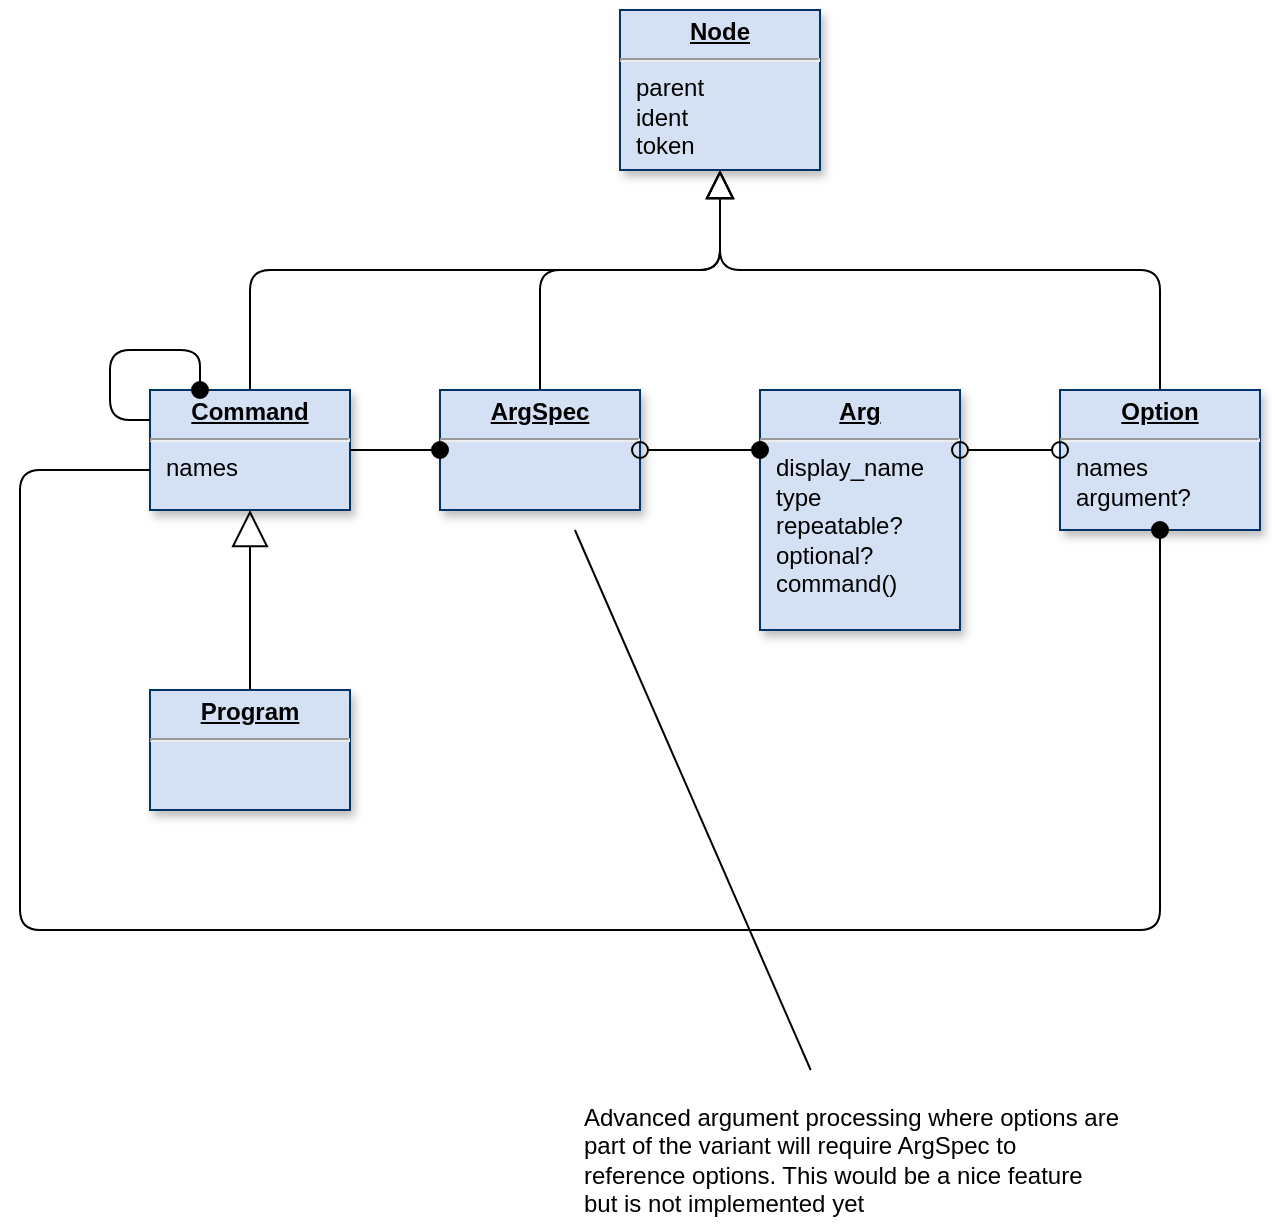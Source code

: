 <mxfile version="14.5.1" type="device" pages="5"><diagram id="Xu8JFhC-aQVKycKoveQn" name="Idr"><mxGraphModel dx="1422" dy="980" grid="1" gridSize="10" guides="1" tooltips="1" connect="1" arrows="1" fold="1" page="1" pageScale="1" pageWidth="1169" pageHeight="827" math="0" shadow="0"><root><mxCell id="0"/><mxCell id="1" parent="0"/><mxCell id="URzmfKaE9ZMfS_9zxeT1-1" value="&lt;p style=&quot;margin: 0px ; margin-top: 4px ; text-align: center ; text-decoration: underline&quot;&gt;&lt;b&gt;Node&lt;/b&gt;&lt;/p&gt;&lt;hr&gt;&lt;p style=&quot;margin: 0px ; margin-left: 8px&quot;&gt;parent&lt;/p&gt;&lt;p style=&quot;margin: 0px ; margin-left: 8px&quot;&gt;ident&lt;/p&gt;&lt;p style=&quot;margin: 0px ; margin-left: 8px&quot;&gt;token&lt;/p&gt;" style="verticalAlign=top;align=left;overflow=fill;fontSize=12;fontFamily=Helvetica;html=1;shadow=1;strokeColor=#003366;fillColor=#D4E1F5;" vertex="1" parent="1"><mxGeometry x="570" y="140" width="100" height="80" as="geometry"/></mxCell><mxCell id="URzmfKaE9ZMfS_9zxeT1-3" value="&lt;p style=&quot;margin: 0px ; margin-top: 4px ; text-align: center ; text-decoration: underline&quot;&gt;&lt;b&gt;Option&lt;/b&gt;&lt;/p&gt;&lt;hr&gt;&lt;p style=&quot;margin: 0px ; margin-left: 8px&quot;&gt;&lt;span&gt;names&lt;/span&gt;&lt;br&gt;&lt;/p&gt;&lt;p style=&quot;margin: 0px ; margin-left: 8px&quot;&gt;&lt;span&gt;argument?&lt;/span&gt;&lt;/p&gt;" style="verticalAlign=top;align=left;overflow=fill;fontSize=12;fontFamily=Helvetica;html=1;shadow=1;strokeColor=#003366;fillColor=#D4E1F5;" vertex="1" parent="1"><mxGeometry x="790" y="330" width="100" height="70" as="geometry"/></mxCell><mxCell id="URzmfKaE9ZMfS_9zxeT1-5" value="&lt;p style=&quot;margin: 0px ; margin-top: 4px ; text-align: center ; text-decoration: underline&quot;&gt;&lt;b&gt;Command&lt;/b&gt;&lt;/p&gt;&lt;hr&gt;&lt;p style=&quot;margin: 0px ; margin-left: 8px&quot;&gt;&lt;span&gt;names&lt;/span&gt;&lt;br&gt;&lt;/p&gt;" style="verticalAlign=top;align=left;overflow=fill;fontSize=12;fontFamily=Helvetica;html=1;shadow=1;strokeColor=#003366;fillColor=#D4E1F5;" vertex="1" parent="1"><mxGeometry x="335" y="330" width="100" height="60" as="geometry"/></mxCell><mxCell id="URzmfKaE9ZMfS_9zxeT1-6" value="&lt;p style=&quot;margin: 0px ; margin-top: 4px ; text-align: center ; text-decoration: underline&quot;&gt;&lt;b&gt;Program&lt;/b&gt;&lt;/p&gt;&lt;hr&gt;&lt;p style=&quot;margin: 0px ; margin-left: 8px&quot;&gt;&lt;br&gt;&lt;/p&gt;" style="verticalAlign=top;align=left;overflow=fill;fontSize=12;fontFamily=Helvetica;html=1;shadow=1;strokeColor=#003366;fillColor=#D4E1F5;" vertex="1" parent="1"><mxGeometry x="335" y="480" width="100" height="60" as="geometry"/></mxCell><mxCell id="URzmfKaE9ZMfS_9zxeT1-7" value="&lt;p style=&quot;margin: 0px ; margin-top: 4px ; text-align: center ; text-decoration: underline&quot;&gt;&lt;b&gt;Arg&lt;/b&gt;&lt;/p&gt;&lt;hr&gt;&lt;p style=&quot;margin: 0px 0px 0px 8px&quot;&gt;&lt;span&gt;display_name&lt;/span&gt;&lt;br&gt;&lt;/p&gt;&lt;p style=&quot;margin: 0px ; margin-left: 8px&quot;&gt;&lt;span&gt;type&lt;/span&gt;&lt;br&gt;&lt;/p&gt;&lt;p style=&quot;margin: 0px ; margin-left: 8px&quot;&gt;&lt;span&gt;repeatable?&lt;/span&gt;&lt;br&gt;&lt;/p&gt;&lt;p style=&quot;margin: 0px ; margin-left: 8px&quot;&gt;optional?&lt;/p&gt;&lt;p style=&quot;margin: 0px ; margin-left: 8px&quot;&gt;command()&lt;/p&gt;" style="verticalAlign=top;align=left;overflow=fill;fontSize=12;fontFamily=Helvetica;html=1;shadow=1;strokeColor=#003366;fillColor=#D4E1F5;" vertex="1" parent="1"><mxGeometry x="640" y="330" width="100" height="120" as="geometry"/></mxCell><mxCell id="URzmfKaE9ZMfS_9zxeT1-33" value="&lt;p style=&quot;margin: 0px ; margin-top: 4px ; text-align: center ; text-decoration: underline&quot;&gt;&lt;b&gt;ArgSpec&lt;/b&gt;&lt;/p&gt;&lt;hr&gt;&lt;p style=&quot;margin: 0px ; margin-left: 8px&quot;&gt;&lt;br&gt;&lt;/p&gt;" style="verticalAlign=top;align=left;overflow=fill;fontSize=12;fontFamily=Helvetica;html=1;shadow=1;strokeColor=#003366;fillColor=#D4E1F5;" vertex="1" parent="1"><mxGeometry x="480" y="330" width="100" height="60" as="geometry"/></mxCell><mxCell id="URzmfKaE9ZMfS_9zxeT1-35" value="" style="endArrow=oval;endSize=8;startArrow=oval;startSize=8;startFill=0;edgeStyle=orthogonalEdgeStyle;html=1;endFill=1;" edge="1" parent="1" source="URzmfKaE9ZMfS_9zxeT1-33" target="URzmfKaE9ZMfS_9zxeT1-7"><mxGeometry x="1479.5" y="865.0" as="geometry"><mxPoint x="609.5" y="655.0" as="sourcePoint"/><mxPoint x="615" y="470" as="targetPoint"/><Array as="points"><mxPoint x="600" y="360"/><mxPoint x="600" y="360"/></Array></mxGeometry></mxCell><mxCell id="URzmfKaE9ZMfS_9zxeT1-36" value="" style="resizable=0;align=left;verticalAlign=top;labelBackgroundColor=#ffffff;fontSize=10;strokeColor=#003366;shadow=1;fillColor=#D4E1F5;fontColor=#003366;html=1;" connectable="0" vertex="1" parent="URzmfKaE9ZMfS_9zxeT1-35"><mxGeometry x="-1" relative="1" as="geometry"><mxPoint x="10" as="offset"/></mxGeometry></mxCell><mxCell id="URzmfKaE9ZMfS_9zxeT1-37" value="" style="resizable=0;align=right;verticalAlign=top;labelBackgroundColor=#ffffff;fontSize=10;strokeColor=#003366;shadow=1;fillColor=#D4E1F5;fontColor=#003366;html=1;" connectable="0" vertex="1" parent="URzmfKaE9ZMfS_9zxeT1-35"><mxGeometry x="1" relative="1" as="geometry"><mxPoint x="20" y="-25.0" as="offset"/></mxGeometry></mxCell><mxCell id="3NfiTbkrmqQ-v9UtMhIJ-7" value="" style="endArrow=oval;endSize=8;startArrow=none;startSize=8;startFill=0;edgeStyle=orthogonalEdgeStyle;html=1;endFill=1;" edge="1" parent="1" source="URzmfKaE9ZMfS_9zxeT1-5" target="URzmfKaE9ZMfS_9zxeT1-33"><mxGeometry x="1275" y="745.0" as="geometry"><mxPoint x="405" y="535.0" as="sourcePoint"/><mxPoint x="525" y="535.0" as="targetPoint"/><Array as="points"><mxPoint x="460" y="360"/><mxPoint x="460" y="360"/></Array></mxGeometry></mxCell><mxCell id="3NfiTbkrmqQ-v9UtMhIJ-8" value="" style="resizable=0;align=left;verticalAlign=top;labelBackgroundColor=#ffffff;fontSize=10;strokeColor=#003366;shadow=1;fillColor=#D4E1F5;fontColor=#003366;html=1;" connectable="0" vertex="1" parent="3NfiTbkrmqQ-v9UtMhIJ-7"><mxGeometry x="-1" relative="1" as="geometry"><mxPoint x="10" as="offset"/></mxGeometry></mxCell><mxCell id="3NfiTbkrmqQ-v9UtMhIJ-9" value="" style="resizable=0;align=right;verticalAlign=top;labelBackgroundColor=#ffffff;fontSize=10;strokeColor=#003366;shadow=1;fillColor=#D4E1F5;fontColor=#003366;html=1;" connectable="0" vertex="1" parent="3NfiTbkrmqQ-v9UtMhIJ-7"><mxGeometry x="1" relative="1" as="geometry"><mxPoint x="20" y="-25.0" as="offset"/></mxGeometry></mxCell><mxCell id="3NfiTbkrmqQ-v9UtMhIJ-10" value="" style="endArrow=block;endSize=16;endFill=0;html=1;edgeStyle=orthogonalEdgeStyle;" edge="1" parent="1" source="URzmfKaE9ZMfS_9zxeT1-6" target="URzmfKaE9ZMfS_9zxeT1-5"><mxGeometry width="160" relative="1" as="geometry"><mxPoint x="515" y="690" as="sourcePoint"/><mxPoint x="675" y="690" as="targetPoint"/><Array as="points"/></mxGeometry></mxCell><mxCell id="NpTnuTaPTIoA5vbx33ic-1" value="" style="endArrow=oval;endSize=8;startArrow=none;startSize=8;startFill=0;edgeStyle=orthogonalEdgeStyle;html=1;endFill=1;exitX=0;exitY=0.25;exitDx=0;exitDy=0;entryX=0.25;entryY=0;entryDx=0;entryDy=0;" edge="1" parent="1" source="URzmfKaE9ZMfS_9zxeT1-5" target="URzmfKaE9ZMfS_9zxeT1-5"><mxGeometry x="1095" y="405.0" as="geometry"><mxPoint x="225" y="195.0" as="sourcePoint"/><mxPoint x="385" y="270" as="targetPoint"/><Array as="points"><mxPoint x="315" y="345"/><mxPoint x="315" y="310"/><mxPoint x="360" y="310"/></Array></mxGeometry></mxCell><mxCell id="NpTnuTaPTIoA5vbx33ic-2" value="" style="resizable=0;align=left;verticalAlign=top;labelBackgroundColor=#ffffff;fontSize=10;strokeColor=#003366;shadow=1;fillColor=#D4E1F5;fontColor=#003366;html=1;" connectable="0" vertex="1" parent="NpTnuTaPTIoA5vbx33ic-1"><mxGeometry x="-1" relative="1" as="geometry"><mxPoint x="10" as="offset"/></mxGeometry></mxCell><mxCell id="NpTnuTaPTIoA5vbx33ic-3" value="" style="resizable=0;align=right;verticalAlign=top;labelBackgroundColor=#ffffff;fontSize=10;strokeColor=#003366;shadow=1;fillColor=#D4E1F5;fontColor=#003366;html=1;" connectable="0" vertex="1" parent="NpTnuTaPTIoA5vbx33ic-1"><mxGeometry x="1" relative="1" as="geometry"><mxPoint x="20" y="-25.0" as="offset"/></mxGeometry></mxCell><mxCell id="bR4S_qbI8Ir-CFGMzbOR-1" value="" style="endArrow=oval;endSize=8;startArrow=none;startSize=8;startFill=0;edgeStyle=orthogonalEdgeStyle;html=1;endFill=1;" edge="1" parent="1" source="URzmfKaE9ZMfS_9zxeT1-5" target="URzmfKaE9ZMfS_9zxeT1-3"><mxGeometry x="1450" y="815.0" as="geometry"><mxPoint x="580" y="605.0" as="sourcePoint"/><mxPoint x="700" y="605.0" as="targetPoint"/><Array as="points"><mxPoint x="270" y="370"/><mxPoint x="270" y="600"/><mxPoint x="840" y="600"/></Array></mxGeometry></mxCell><mxCell id="bR4S_qbI8Ir-CFGMzbOR-2" value="" style="resizable=0;align=left;verticalAlign=top;labelBackgroundColor=#ffffff;fontSize=10;strokeColor=#003366;shadow=1;fillColor=#D4E1F5;fontColor=#003366;html=1;" connectable="0" vertex="1" parent="bR4S_qbI8Ir-CFGMzbOR-1"><mxGeometry x="-1" relative="1" as="geometry"><mxPoint x="10" as="offset"/></mxGeometry></mxCell><mxCell id="bR4S_qbI8Ir-CFGMzbOR-3" value="" style="resizable=0;align=right;verticalAlign=top;labelBackgroundColor=#ffffff;fontSize=10;strokeColor=#003366;shadow=1;fillColor=#D4E1F5;fontColor=#003366;html=1;" connectable="0" vertex="1" parent="bR4S_qbI8Ir-CFGMzbOR-1"><mxGeometry x="1" relative="1" as="geometry"><mxPoint x="20" y="-25.0" as="offset"/></mxGeometry></mxCell><mxCell id="cyDbGgew7ubeGC7Z1cTT-5" value="" style="endArrow=oval;endSize=8;startArrow=oval;startSize=8;startFill=0;edgeStyle=orthogonalEdgeStyle;html=1;endFill=0;labelBackgroundColor=#FFFFFF;" edge="1" parent="1" source="URzmfKaE9ZMfS_9zxeT1-7" target="URzmfKaE9ZMfS_9zxeT1-3"><mxGeometry x="1680" y="435.0" as="geometry"><mxPoint x="810" y="225.0" as="sourcePoint"/><mxPoint x="820" y="440" as="targetPoint"/><Array as="points"><mxPoint x="770" y="360"/><mxPoint x="770" y="360"/></Array></mxGeometry></mxCell><mxCell id="cyDbGgew7ubeGC7Z1cTT-6" value="" style="resizable=0;align=left;verticalAlign=top;labelBackgroundColor=#ffffff;fontSize=10;strokeColor=#003366;shadow=1;fillColor=#D4E1F5;fontColor=#003366;html=1;" connectable="0" vertex="1" parent="cyDbGgew7ubeGC7Z1cTT-5"><mxGeometry x="-1" relative="1" as="geometry"><mxPoint x="10" as="offset"/></mxGeometry></mxCell><mxCell id="cyDbGgew7ubeGC7Z1cTT-7" value="" style="resizable=0;align=right;verticalAlign=top;labelBackgroundColor=#ffffff;fontSize=10;strokeColor=#003366;shadow=1;fillColor=#D4E1F5;fontColor=#003366;html=1;" connectable="0" vertex="1" parent="cyDbGgew7ubeGC7Z1cTT-5"><mxGeometry x="1" relative="1" as="geometry"><mxPoint x="20" y="-25.0" as="offset"/></mxGeometry></mxCell><mxCell id="Bm-jyHYwJf27RweKcb9k-2" value="" style="endArrow=block;endFill=0;endSize=12;html=1;edgeStyle=orthogonalEdgeStyle;labelBackgroundColor=#FFFFFF;" edge="1" parent="1" source="URzmfKaE9ZMfS_9zxeT1-5" target="URzmfKaE9ZMfS_9zxeT1-1"><mxGeometry width="160" relative="1" as="geometry"><mxPoint x="360" y="190" as="sourcePoint"/><mxPoint x="520" y="190" as="targetPoint"/><Array as="points"><mxPoint x="385" y="270"/><mxPoint x="620" y="270"/></Array></mxGeometry></mxCell><mxCell id="Bm-jyHYwJf27RweKcb9k-3" value="" style="endArrow=block;endFill=0;endSize=12;html=1;edgeStyle=orthogonalEdgeStyle;labelBackgroundColor=#FFFFFF;" edge="1" parent="1" source="URzmfKaE9ZMfS_9zxeT1-3" target="URzmfKaE9ZMfS_9zxeT1-1"><mxGeometry width="160" relative="1" as="geometry"><mxPoint x="780" y="280" as="sourcePoint"/><mxPoint x="940" y="280" as="targetPoint"/><Array as="points"><mxPoint x="840" y="270"/><mxPoint x="620" y="270"/></Array></mxGeometry></mxCell><mxCell id="Bm-jyHYwJf27RweKcb9k-7" value="" style="endArrow=block;endFill=0;endSize=12;html=1;edgeStyle=orthogonalEdgeStyle;labelBackgroundColor=#FFFFFF;" edge="1" parent="1" source="URzmfKaE9ZMfS_9zxeT1-33" target="URzmfKaE9ZMfS_9zxeT1-1"><mxGeometry width="160" relative="1" as="geometry"><mxPoint x="290" y="180" as="sourcePoint"/><mxPoint x="450" y="180" as="targetPoint"/><Array as="points"><mxPoint x="530" y="270"/><mxPoint x="620" y="270"/></Array></mxGeometry></mxCell><mxCell id="y2jNthlXGPsW8DMD5AGq-1" value="" style="endArrow=none;html=1;sourcePerimeterSpacing=10;startSize=0;targetPerimeterSpacing=10;labelBackgroundColor=#FFFFFF;" edge="1" target="y2jNthlXGPsW8DMD5AGq-2" parent="1" source="URzmfKaE9ZMfS_9zxeT1-33"><mxGeometry width="50" height="50" relative="1" as="geometry"><mxPoint x="520" y="690" as="sourcePoint"/><mxPoint x="620" y="690" as="targetPoint"/></mxGeometry></mxCell><mxCell id="y2jNthlXGPsW8DMD5AGq-2" value="Advanced argument processing where options are part of the variant will require ArgSpec to reference options. This would be a nice feature but is not implemented yet" style="text;html=1;strokeColor=none;fillColor=none;align=left;verticalAlign=top;whiteSpace=wrap;rounded=0;labelPosition=center;verticalLabelPosition=middle;" vertex="1" parent="1"><mxGeometry x="550" y="680" width="270" height="70" as="geometry"/></mxCell></root></mxGraphModel></diagram><diagram id="ut5E-WkcAjy3qHkYsRBL" name="Fragment"><mxGraphModel dx="1422" dy="980" grid="1" gridSize="10" guides="1" tooltips="1" connect="1" arrows="1" fold="1" page="1" pageScale="1" pageWidth="1169" pageHeight="827" math="0" shadow="0"><root><mxCell id="mFZBA6H6zv3hZGcJqM8g-0"/><mxCell id="mFZBA6H6zv3hZGcJqM8g-1" parent="mFZBA6H6zv3hZGcJqM8g-0"/><mxCell id="wltBb2b5lBePpdLoiTX0-1" value="&lt;p style=&quot;margin: 0px ; margin-top: 4px ; text-align: center ; text-decoration: underline&quot;&gt;&lt;b&gt;Name&lt;/b&gt;&lt;/p&gt;&lt;hr&gt;&lt;p style=&quot;margin: 0px ; margin-left: 8px&quot;&gt;&lt;br&gt;&lt;/p&gt;" style="verticalAlign=top;align=left;overflow=fill;fontSize=12;fontFamily=Helvetica;html=1;shadow=1;strokeColor=#003366;fillColor=#D4E1F5;" vertex="1" parent="mFZBA6H6zv3hZGcJqM8g-1"><mxGeometry x="570" y="615" width="100" height="70" as="geometry"/></mxCell><mxCell id="wltBb2b5lBePpdLoiTX0-0" value="&lt;p style=&quot;margin: 0px ; margin-top: 4px ; text-align: center ; text-decoration: underline&quot;&gt;&lt;b&gt;Name&lt;/b&gt;&lt;/p&gt;&lt;hr&gt;&lt;p style=&quot;margin: 0px ; margin-left: 8px&quot;&gt;&lt;br&gt;&lt;/p&gt;" style="verticalAlign=top;align=left;overflow=fill;fontSize=12;fontFamily=Helvetica;html=1;shadow=1;strokeColor=#003366;fillColor=#D4E1F5;" vertex="1" parent="mFZBA6H6zv3hZGcJqM8g-1"><mxGeometry x="560" y="615" width="100" height="60" as="geometry"/></mxCell><mxCell id="8V6Vu7lm-RAe-I-vDQwV-19" value="&lt;p style=&quot;margin: 0px ; margin-top: 4px ; text-align: center ; text-decoration: underline&quot;&gt;&lt;b&gt;Element&lt;/b&gt;&lt;/p&gt;&lt;hr&gt;&lt;p style=&quot;margin: 0px ; margin-left: 8px&quot;&gt;&lt;br&gt;&lt;/p&gt;" style="verticalAlign=top;align=left;overflow=fill;fontSize=12;fontFamily=Helvetica;html=1;shadow=1;strokeColor=#003366;fillColor=#D4E1F5;" vertex="1" parent="mFZBA6H6zv3hZGcJqM8g-1"><mxGeometry x="620" y="280" width="100" height="60" as="geometry"/></mxCell><mxCell id="4WURei3xeggHzkkTBdOP-7" value="&lt;p style=&quot;margin: 0px ; margin-top: 4px ; text-align: center ; text-decoration: underline&quot;&gt;&lt;b&gt;Fragment::Node&lt;/b&gt;&lt;/p&gt;&lt;hr&gt;&lt;p style=&quot;margin: 0px ; margin-left: 8px&quot;&gt;token&lt;/p&gt;" style="verticalAlign=top;align=left;overflow=fill;fontSize=12;fontFamily=Helvetica;html=1;shadow=1;strokeColor=#003366;fillColor=#D4E1F5;" vertex="1" parent="mFZBA6H6zv3hZGcJqM8g-1"><mxGeometry x="410" y="120" width="100" height="60" as="geometry"/></mxCell><mxCell id="4WURei3xeggHzkkTBdOP-10" value="&lt;p style=&quot;margin: 0px ; margin-top: 4px ; text-align: center ; text-decoration: underline&quot;&gt;&lt;b&gt;Brief&lt;/b&gt;&lt;/p&gt;&lt;hr&gt;&lt;p style=&quot;margin: 0px ; margin-left: 8px&quot;&gt;&lt;br&gt;&lt;/p&gt;" style="verticalAlign=top;align=left;overflow=fill;fontSize=12;fontFamily=Helvetica;html=1;shadow=1;strokeColor=#003366;fillColor=#D4E1F5;" vertex="1" parent="mFZBA6H6zv3hZGcJqM8g-1"><mxGeometry x="120" y="280" width="100" height="60" as="geometry"/></mxCell><mxCell id="4WURei3xeggHzkkTBdOP-11" value="&lt;p style=&quot;margin: 0px ; margin-top: 4px ; text-align: center ; text-decoration: underline&quot;&gt;&lt;b&gt;Paragraph&lt;/b&gt;&lt;/p&gt;&lt;hr&gt;&lt;p style=&quot;margin: 0px ; margin-left: 8px&quot;&gt;&lt;br&gt;&lt;/p&gt;" style="verticalAlign=top;align=left;overflow=fill;fontSize=12;fontFamily=Helvetica;html=1;shadow=1;strokeColor=#003366;fillColor=#D4E1F5;" vertex="1" parent="mFZBA6H6zv3hZGcJqM8g-1"><mxGeometry x="830" y="440" width="100" height="60" as="geometry"/></mxCell><mxCell id="4WURei3xeggHzkkTBdOP-12" value="&lt;p style=&quot;margin: 0px ; margin-top: 4px ; text-align: center ; text-decoration: underline&quot;&gt;&lt;b&gt;Code&lt;/b&gt;&lt;/p&gt;&lt;hr&gt;&lt;p style=&quot;margin: 0px ; margin-left: 8px&quot;&gt;&lt;br&gt;&lt;/p&gt;" style="verticalAlign=top;align=left;overflow=fill;fontSize=12;fontFamily=Helvetica;html=1;shadow=1;strokeColor=#003366;fillColor=#D4E1F5;" vertex="1" parent="mFZBA6H6zv3hZGcJqM8g-1"><mxGeometry x="690" y="440" width="100" height="60" as="geometry"/></mxCell><mxCell id="4WURei3xeggHzkkTBdOP-36" value="&lt;p style=&quot;margin: 0px ; margin-top: 4px ; text-align: center ; text-decoration: underline&quot;&gt;&lt;b&gt;Description&lt;/b&gt;&lt;/p&gt;&lt;hr&gt;&lt;p style=&quot;margin: 0px ; margin-left: 8px&quot;&gt;&lt;br&gt;&lt;/p&gt;" style="verticalAlign=top;align=left;overflow=fill;fontSize=12;fontFamily=Helvetica;html=1;shadow=1;strokeColor=#003366;fillColor=#D4E1F5;" vertex="1" parent="mFZBA6H6zv3hZGcJqM8g-1"><mxGeometry x="410" y="280" width="100" height="60" as="geometry"/></mxCell><mxCell id="3lgp1lZiMvBeWiUgvIdn-0" value="&lt;p style=&quot;margin: 0px ; margin-top: 4px ; text-align: center ; text-decoration: underline&quot;&gt;&lt;b&gt;Definition&lt;/b&gt;&lt;/p&gt;&lt;hr&gt;&lt;p style=&quot;margin: 0px ; margin-left: 8px&quot;&gt;header&lt;/p&gt;" style="verticalAlign=top;align=left;overflow=fill;fontSize=12;fontFamily=Helvetica;html=1;shadow=1;strokeColor=#003366;fillColor=#D4E1F5;" vertex="1" parent="mFZBA6H6zv3hZGcJqM8g-1"><mxGeometry x="410" y="434" width="100" height="60" as="geometry"/></mxCell><mxCell id="3lgp1lZiMvBeWiUgvIdn-24" value="" style="endArrow=oval;endSize=8;startArrow=none;startSize=8;startFill=0;edgeStyle=orthogonalEdgeStyle;html=1;endFill=1;" edge="1" parent="mFZBA6H6zv3hZGcJqM8g-1" source="4WURei3xeggHzkkTBdOP-36" target="8V6Vu7lm-RAe-I-vDQwV-19"><mxGeometry x="1675" y="545.0" as="geometry"><mxPoint x="805" y="335.0" as="sourcePoint"/><mxPoint x="925" y="335.0" as="targetPoint"/><Array as="points"><mxPoint x="470" y="320"/><mxPoint x="470" y="320"/></Array></mxGeometry></mxCell><mxCell id="3lgp1lZiMvBeWiUgvIdn-25" value="" style="resizable=0;align=left;verticalAlign=top;labelBackgroundColor=#ffffff;fontSize=10;strokeColor=#003366;shadow=1;fillColor=#D4E1F5;fontColor=#003366;html=1;" connectable="0" vertex="1" parent="3lgp1lZiMvBeWiUgvIdn-24"><mxGeometry x="-1" relative="1" as="geometry"><mxPoint x="10" as="offset"/></mxGeometry></mxCell><mxCell id="3lgp1lZiMvBeWiUgvIdn-26" value="" style="resizable=0;align=right;verticalAlign=top;labelBackgroundColor=#ffffff;fontSize=10;strokeColor=#003366;shadow=1;fillColor=#D4E1F5;fontColor=#003366;html=1;" connectable="0" vertex="1" parent="3lgp1lZiMvBeWiUgvIdn-24"><mxGeometry x="1" relative="1" as="geometry"><mxPoint x="20" y="-25.0" as="offset"/></mxGeometry></mxCell><mxCell id="XE-etK3oh9-XsGqVQOH8-0" value="&lt;p style=&quot;margin: 0px ; margin-top: 4px ; text-align: center ; text-decoration: underline&quot;&gt;&lt;b&gt;Enumeration&lt;/b&gt;&lt;/p&gt;&lt;hr&gt;&lt;p style=&quot;margin: 0px ; margin-left: 8px&quot;&gt;&lt;br&gt;&lt;/p&gt;" style="verticalAlign=top;align=left;overflow=fill;fontSize=12;fontFamily=Helvetica;html=1;shadow=1;strokeColor=#003366;fillColor=#D4E1F5;" vertex="1" parent="mFZBA6H6zv3hZGcJqM8g-1"><mxGeometry x="120" y="430" width="100" height="60" as="geometry"/></mxCell><mxCell id="gZJubeG8Ms1ilh7VUi7c-4" value="&lt;p style=&quot;margin: 0px ; margin-top: 4px ; text-align: center ; text-decoration: underline&quot;&gt;&lt;b&gt;Section&lt;/b&gt;&lt;/p&gt;&lt;hr&gt;&lt;p style=&quot;margin: 0px ; margin-left: 8px&quot;&gt;level&lt;/p&gt;" style="verticalAlign=top;align=left;overflow=fill;fontSize=12;fontFamily=Helvetica;html=1;shadow=1;strokeColor=#003366;fillColor=#D4E1F5;" vertex="1" parent="mFZBA6H6zv3hZGcJqM8g-1"><mxGeometry x="550" y="600" width="100" height="60" as="geometry"/></mxCell><mxCell id="gZJubeG8Ms1ilh7VUi7c-5" value="&lt;p style=&quot;margin: 0px ; margin-top: 4px ; text-align: center ; text-decoration: underline&quot;&gt;&lt;b&gt;Option&lt;/b&gt;&lt;/p&gt;&lt;p style=&quot;margin: 0px ; margin-top: 4px ; text-align: center ; text-decoration: underline&quot;&gt;&lt;b&gt;Group&lt;/b&gt;&lt;/p&gt;&lt;hr&gt;&lt;p style=&quot;margin: 0px ; margin-left: 8px&quot;&gt;options[]&lt;/p&gt;" style="verticalAlign=top;align=left;overflow=fill;fontSize=12;fontFamily=Helvetica;html=1;shadow=1;strokeColor=#003366;fillColor=#D4E1F5;" vertex="1" parent="mFZBA6H6zv3hZGcJqM8g-1"><mxGeometry x="270" y="600" width="100" height="70" as="geometry"/></mxCell><mxCell id="gZJubeG8Ms1ilh7VUi7c-6" value="&lt;p style=&quot;margin: 0px ; margin-top: 4px ; text-align: center ; text-decoration: underline&quot;&gt;&lt;b&gt;Command&lt;/b&gt;&lt;/p&gt;&lt;p style=&quot;margin: 0px ; margin-top: 4px ; text-align: center ; text-decoration: underline&quot;&gt;&lt;b&gt;Group&lt;/b&gt;&lt;/p&gt;&lt;hr&gt;&lt;p style=&quot;margin: 0px ; margin-left: 8px&quot;&gt;commands[]&lt;/p&gt;" style="verticalAlign=top;align=left;overflow=fill;fontSize=12;fontFamily=Helvetica;html=1;shadow=1;strokeColor=#003366;fillColor=#D4E1F5;" vertex="1" parent="mFZBA6H6zv3hZGcJqM8g-1"><mxGeometry x="410" y="600" width="100" height="70" as="geometry"/></mxCell><mxCell id="8V6Vu7lm-RAe-I-vDQwV-0" value="" style="endArrow=block;endFill=0;endSize=12;html=1;edgeStyle=orthogonalEdgeStyle;" edge="1" parent="mFZBA6H6zv3hZGcJqM8g-1" source="gZJubeG8Ms1ilh7VUi7c-4" target="3lgp1lZiMvBeWiUgvIdn-0"><mxGeometry width="160" relative="1" as="geometry"><mxPoint x="550" y="570" as="sourcePoint"/><mxPoint x="580" y="560" as="targetPoint"/><Array as="points"><mxPoint x="600" y="560"/><mxPoint x="460" y="560"/></Array></mxGeometry></mxCell><mxCell id="8V6Vu7lm-RAe-I-vDQwV-1" value="" style="endArrow=block;endFill=0;endSize=12;html=1;edgeStyle=orthogonalEdgeStyle;" edge="1" parent="mFZBA6H6zv3hZGcJqM8g-1" source="gZJubeG8Ms1ilh7VUi7c-6" target="3lgp1lZiMvBeWiUgvIdn-0"><mxGeometry width="160" relative="1" as="geometry"><mxPoint x="740" y="640" as="sourcePoint"/><mxPoint x="900" y="640" as="targetPoint"/><Array as="points"><mxPoint x="460" y="590"/><mxPoint x="460" y="590"/></Array></mxGeometry></mxCell><mxCell id="8V6Vu7lm-RAe-I-vDQwV-2" value="" style="endArrow=block;endFill=0;endSize=12;html=1;edgeStyle=orthogonalEdgeStyle;exitX=0.5;exitY=0;exitDx=0;exitDy=0;" edge="1" parent="mFZBA6H6zv3hZGcJqM8g-1" source="gZJubeG8Ms1ilh7VUi7c-5" target="3lgp1lZiMvBeWiUgvIdn-0"><mxGeometry width="160" relative="1" as="geometry"><mxPoint x="680" y="570" as="sourcePoint"/><mxPoint x="840" y="570" as="targetPoint"/><Array as="points"><mxPoint x="320" y="560"/><mxPoint x="460" y="560"/></Array></mxGeometry></mxCell><mxCell id="8V6Vu7lm-RAe-I-vDQwV-20" value="" style="endArrow=oval;endSize=8;startArrow=none;startSize=8;startFill=0;edgeStyle=orthogonalEdgeStyle;html=1;endFill=1;" edge="1" parent="mFZBA6H6zv3hZGcJqM8g-1" source="XE-etK3oh9-XsGqVQOH8-0" target="4WURei3xeggHzkkTBdOP-36"><mxGeometry x="1140" y="565.0" as="geometry"><mxPoint x="270" y="355.0" as="sourcePoint"/><mxPoint x="390" y="355.0" as="targetPoint"/><Array as="points"><mxPoint x="140" y="370"/><mxPoint x="440" y="370"/></Array></mxGeometry></mxCell><mxCell id="8V6Vu7lm-RAe-I-vDQwV-21" value="" style="resizable=0;align=left;verticalAlign=top;labelBackgroundColor=#ffffff;fontSize=10;strokeColor=#003366;shadow=1;fillColor=#D4E1F5;fontColor=#003366;html=1;" connectable="0" vertex="1" parent="8V6Vu7lm-RAe-I-vDQwV-20"><mxGeometry x="-1" relative="1" as="geometry"><mxPoint x="-130" as="offset"/></mxGeometry></mxCell><mxCell id="8V6Vu7lm-RAe-I-vDQwV-22" value="" style="resizable=0;align=right;verticalAlign=top;labelBackgroundColor=#ffffff;fontSize=10;strokeColor=#003366;shadow=1;fillColor=#D4E1F5;fontColor=#003366;html=1;" connectable="0" vertex="1" parent="8V6Vu7lm-RAe-I-vDQwV-20"><mxGeometry x="1" relative="1" as="geometry"><mxPoint x="20" y="-25.0" as="offset"/></mxGeometry></mxCell><mxCell id="8V6Vu7lm-RAe-I-vDQwV-23" value="" style="endArrow=oval;endSize=8;startArrow=none;startSize=8;startFill=0;edgeStyle=orthogonalEdgeStyle;html=1;endFill=0;entryX=0.75;entryY=0;entryDx=0;entryDy=0;exitX=0.75;exitY=1;exitDx=0;exitDy=0;" edge="1" parent="mFZBA6H6zv3hZGcJqM8g-1" source="4WURei3xeggHzkkTBdOP-36" target="3lgp1lZiMvBeWiUgvIdn-0"><mxGeometry x="1080" y="585.0" as="geometry"><mxPoint x="210" y="375.0" as="sourcePoint"/><mxPoint x="330" y="375.0" as="targetPoint"/><Array as="points"><mxPoint x="485" y="410"/><mxPoint x="485" y="410"/></Array></mxGeometry></mxCell><mxCell id="8V6Vu7lm-RAe-I-vDQwV-24" value="" style="resizable=0;align=left;verticalAlign=top;labelBackgroundColor=#ffffff;fontSize=10;strokeColor=#003366;shadow=1;fillColor=#D4E1F5;fontColor=#003366;html=1;" connectable="0" vertex="1" parent="8V6Vu7lm-RAe-I-vDQwV-23"><mxGeometry x="-1" relative="1" as="geometry"><mxPoint x="10" as="offset"/></mxGeometry></mxCell><mxCell id="8V6Vu7lm-RAe-I-vDQwV-25" value="" style="resizable=0;align=right;verticalAlign=top;labelBackgroundColor=#ffffff;fontSize=10;strokeColor=#003366;shadow=1;fillColor=#D4E1F5;fontColor=#003366;html=1;" connectable="0" vertex="1" parent="8V6Vu7lm-RAe-I-vDQwV-23"><mxGeometry x="1" relative="1" as="geometry"><mxPoint x="20" y="-25.0" as="offset"/></mxGeometry></mxCell><mxCell id="ZlWjo4ybbsGk5I7v3Lws-0" value="" style="endArrow=block;endFill=0;endSize=12;html=1;edgeStyle=orthogonalEdgeStyle;labelBackgroundColor=#FFFFFF;" edge="1" parent="mFZBA6H6zv3hZGcJqM8g-1" source="XE-etK3oh9-XsGqVQOH8-0" target="8V6Vu7lm-RAe-I-vDQwV-19"><mxGeometry width="160" relative="1" as="geometry"><mxPoint x="800" y="580" as="sourcePoint"/><mxPoint x="960" y="580" as="targetPoint"/><Array as="points"><mxPoint x="170" y="390"/><mxPoint x="670" y="390"/></Array></mxGeometry></mxCell><mxCell id="ZlWjo4ybbsGk5I7v3Lws-1" value="" style="endArrow=block;endFill=0;endSize=12;html=1;edgeStyle=orthogonalEdgeStyle;labelBackgroundColor=#FFFFFF;" edge="1" parent="mFZBA6H6zv3hZGcJqM8g-1" source="3lgp1lZiMvBeWiUgvIdn-0" target="8V6Vu7lm-RAe-I-vDQwV-19"><mxGeometry width="160" relative="1" as="geometry"><mxPoint x="860" y="340" as="sourcePoint"/><mxPoint x="1020" y="340" as="targetPoint"/><Array as="points"><mxPoint x="460" y="390"/><mxPoint x="670" y="390"/></Array></mxGeometry></mxCell><mxCell id="ZlWjo4ybbsGk5I7v3Lws-2" value="" style="endArrow=block;endFill=0;endSize=12;html=1;edgeStyle=orthogonalEdgeStyle;labelBackgroundColor=#FFFFFF;" edge="1" parent="mFZBA6H6zv3hZGcJqM8g-1" source="4WURei3xeggHzkkTBdOP-11" target="8V6Vu7lm-RAe-I-vDQwV-19"><mxGeometry width="160" relative="1" as="geometry"><mxPoint x="370" y="560" as="sourcePoint"/><mxPoint x="530" y="560" as="targetPoint"/><Array as="points"><mxPoint x="880" y="390"/><mxPoint x="670" y="390"/></Array></mxGeometry></mxCell><mxCell id="ZlWjo4ybbsGk5I7v3Lws-3" value="" style="endArrow=block;endFill=0;endSize=12;html=1;edgeStyle=orthogonalEdgeStyle;labelBackgroundColor=#FFFFFF;" edge="1" parent="mFZBA6H6zv3hZGcJqM8g-1" source="4WURei3xeggHzkkTBdOP-12" target="8V6Vu7lm-RAe-I-vDQwV-19"><mxGeometry width="160" relative="1" as="geometry"><mxPoint x="780" y="390" as="sourcePoint"/><mxPoint x="940" y="390" as="targetPoint"/></mxGeometry></mxCell><mxCell id="ZlWjo4ybbsGk5I7v3Lws-4" value="" style="endArrow=block;endFill=0;endSize=12;html=1;edgeStyle=orthogonalEdgeStyle;labelBackgroundColor=#FFFFFF;" edge="1" parent="mFZBA6H6zv3hZGcJqM8g-1" source="4WURei3xeggHzkkTBdOP-10" target="4WURei3xeggHzkkTBdOP-7"><mxGeometry width="160" relative="1" as="geometry"><mxPoint x="370" y="560" as="sourcePoint"/><mxPoint x="530" y="560" as="targetPoint"/><Array as="points"><mxPoint x="170" y="230"/><mxPoint x="460" y="230"/></Array></mxGeometry></mxCell><mxCell id="ZlWjo4ybbsGk5I7v3Lws-5" value="" style="endArrow=block;endFill=0;endSize=12;html=1;edgeStyle=orthogonalEdgeStyle;labelBackgroundColor=#FFFFFF;" edge="1" parent="mFZBA6H6zv3hZGcJqM8g-1" source="4WURei3xeggHzkkTBdOP-36" target="4WURei3xeggHzkkTBdOP-7"><mxGeometry width="160" relative="1" as="geometry"><mxPoint x="520" y="260" as="sourcePoint"/><mxPoint x="680" y="260" as="targetPoint"/></mxGeometry></mxCell><mxCell id="ZlWjo4ybbsGk5I7v3Lws-6" value="" style="endArrow=block;endFill=0;endSize=12;html=1;edgeStyle=orthogonalEdgeStyle;labelBackgroundColor=#FFFFFF;" edge="1" parent="mFZBA6H6zv3hZGcJqM8g-1" source="8V6Vu7lm-RAe-I-vDQwV-19" target="4WURei3xeggHzkkTBdOP-7"><mxGeometry width="160" relative="1" as="geometry"><mxPoint x="660" y="210" as="sourcePoint"/><mxPoint x="820" y="210" as="targetPoint"/><Array as="points"><mxPoint x="670" y="230"/><mxPoint x="460" y="230"/></Array></mxGeometry></mxCell><mxCell id="mZ2cwL0p4dnVwVD6c-jI-6" value="&lt;p style=&quot;margin: 0px ; margin-top: 4px ; text-align: center ; text-decoration: underline&quot;&gt;&lt;b&gt;Lines&lt;/b&gt;&lt;/p&gt;&lt;hr&gt;&lt;p style=&quot;margin: 0px ; margin-left: 8px&quot;&gt;&lt;br&gt;&lt;/p&gt;" style="verticalAlign=top;align=left;overflow=fill;fontSize=12;fontFamily=Helvetica;html=1;shadow=1;strokeColor=#003366;fillColor=#D4E1F5;" vertex="1" parent="mFZBA6H6zv3hZGcJqM8g-1"><mxGeometry x="970" y="440" width="100" height="60" as="geometry"/></mxCell><mxCell id="mZ2cwL0p4dnVwVD6c-jI-7" value="" style="endArrow=block;endFill=0;endSize=12;html=1;edgeStyle=orthogonalEdgeStyle;labelBackgroundColor=#FFFFFF;" edge="1" parent="mFZBA6H6zv3hZGcJqM8g-1" source="mZ2cwL0p4dnVwVD6c-jI-6" target="8V6Vu7lm-RAe-I-vDQwV-19"><mxGeometry width="160" relative="1" as="geometry"><mxPoint x="930" y="300" as="sourcePoint"/><mxPoint x="1090" y="300" as="targetPoint"/><Array as="points"><mxPoint x="1020" y="390"/><mxPoint x="670" y="390"/></Array></mxGeometry></mxCell><mxCell id="wltBb2b5lBePpdLoiTX0-2" value="The Doc hierarchy only models the containement or references between document elements, not the rendering of the elements; that is done by the formatter" style="text;html=1;strokeColor=none;fillColor=none;align=left;verticalAlign=top;whiteSpace=wrap;rounded=0;" vertex="1" parent="mFZBA6H6zv3hZGcJqM8g-1"><mxGeometry x="830" y="210" width="220" height="120" as="geometry"/></mxCell><mxCell id="ty92ua3GHL9q-BWYAQbU-0" value="&lt;p style=&quot;margin: 0px ; margin-top: 4px ; text-align: center ; text-decoration: underline&quot;&gt;&lt;b&gt;List&lt;/b&gt;&lt;/p&gt;&lt;hr&gt;&lt;p style=&quot;margin: 0px ; margin-left: 8px&quot;&gt;&lt;br&gt;&lt;/p&gt;" style="verticalAlign=top;align=left;overflow=fill;fontSize=12;fontFamily=Helvetica;html=1;shadow=1;strokeColor=#003366;fillColor=#D4E1F5;" vertex="1" parent="mFZBA6H6zv3hZGcJqM8g-1"><mxGeometry x="120" y="600" width="100" height="60" as="geometry"/></mxCell><mxCell id="ty92ua3GHL9q-BWYAQbU-1" value="" style="endArrow=block;endFill=0;endSize=12;html=1;edgeStyle=orthogonalEdgeStyle;labelBackgroundColor=#FFFFFF;" edge="1" parent="mFZBA6H6zv3hZGcJqM8g-1" source="ty92ua3GHL9q-BWYAQbU-0" target="XE-etK3oh9-XsGqVQOH8-0"><mxGeometry width="160" relative="1" as="geometry"><mxPoint x="-10" y="570" as="sourcePoint"/><mxPoint x="290" y="500" as="targetPoint"/><Array as="points"><mxPoint x="170" y="630"/><mxPoint x="170" y="630"/></Array></mxGeometry></mxCell><mxCell id="lSZfhkSZri5yoFLXpBlu-0" value="&lt;p style=&quot;margin: 0px ; margin-top: 4px ; text-align: center ; text-decoration: underline&quot;&gt;&lt;b&gt;Line&lt;/b&gt;&lt;/p&gt;&lt;hr&gt;&lt;p style=&quot;margin: 0px ; margin-left: 8px&quot;&gt;&lt;br&gt;&lt;/p&gt;" style="verticalAlign=top;align=left;overflow=fill;fontSize=12;fontFamily=Helvetica;html=1;shadow=1;strokeColor=#003366;fillColor=#D4E1F5;" vertex="1" parent="mFZBA6H6zv3hZGcJqM8g-1"><mxGeometry x="970" y="600" width="100" height="60" as="geometry"/></mxCell><mxCell id="lSZfhkSZri5yoFLXpBlu-2" value="" style="endArrow=block;endFill=0;endSize=12;html=1;edgeStyle=orthogonalEdgeStyle;labelBackgroundColor=#FFFFFF;" edge="1" parent="mFZBA6H6zv3hZGcJqM8g-1" source="lSZfhkSZri5yoFLXpBlu-0" target="mZ2cwL0p4dnVwVD6c-jI-6"><mxGeometry width="160" relative="1" as="geometry"><mxPoint x="960" y="740" as="sourcePoint"/><mxPoint x="1120" y="740" as="targetPoint"/></mxGeometry></mxCell></root></mxGraphModel></diagram><diagram name="Doc" id="VZ8kOQO9fK7XrsFbGr76"><mxGraphModel dx="1422" dy="980" grid="1" gridSize="10" guides="1" tooltips="1" connect="1" arrows="1" fold="1" page="1" pageScale="1" pageWidth="1169" pageHeight="827" math="0" shadow="0"><root><mxCell id="J53nb4OvK9FR8Wq_5NyU-0"/><mxCell id="J53nb4OvK9FR8Wq_5NyU-1" parent="J53nb4OvK9FR8Wq_5NyU-0"/><mxCell id="J53nb4OvK9FR8Wq_5NyU-5" value="&lt;p style=&quot;margin: 0px ; margin-top: 4px ; text-align: center ; text-decoration: underline&quot;&gt;&lt;b&gt;Fragment&lt;/b&gt;&lt;/p&gt;&lt;hr&gt;&lt;p style=&quot;margin: 0px ; margin-left: 8px&quot;&gt;&lt;br&gt;&lt;/p&gt;" style="verticalAlign=top;align=left;overflow=fill;fontSize=12;fontFamily=Helvetica;html=1;shadow=1;strokeColor=#003366;fillColor=#D4E1F5;dashed=1;" vertex="1" parent="J53nb4OvK9FR8Wq_5NyU-1"><mxGeometry x="300" y="70" width="100" height="60" as="geometry"/></mxCell><mxCell id="J53nb4OvK9FR8Wq_5NyU-6" value="&lt;p style=&quot;margin: 0px ; margin-top: 4px ; text-align: center ; text-decoration: underline&quot;&gt;&lt;b&gt;Brief&lt;/b&gt;&lt;/p&gt;&lt;hr&gt;&lt;p style=&quot;margin: 0px ; margin-left: 8px&quot;&gt;&lt;br&gt;&lt;/p&gt;" style="verticalAlign=top;align=left;overflow=fill;fontSize=12;fontFamily=Helvetica;html=1;shadow=1;strokeColor=#003366;fillColor=#D4E1F5;dashed=1;" vertex="1" parent="J53nb4OvK9FR8Wq_5NyU-1"><mxGeometry x="160" y="240" width="100" height="60" as="geometry"/></mxCell><mxCell id="J53nb4OvK9FR8Wq_5NyU-16" value="&lt;p style=&quot;margin: 0px ; margin-top: 4px ; text-align: center ; text-decoration: underline&quot;&gt;&lt;b&gt;Option&lt;/b&gt;&lt;/p&gt;&lt;p style=&quot;margin: 0px ; margin-top: 4px ; text-align: center ; text-decoration: underline&quot;&gt;&lt;b&gt;Group&lt;/b&gt;&lt;/p&gt;&lt;hr&gt;&lt;p style=&quot;margin: 0px ; margin-left: 8px&quot;&gt;options[]&lt;/p&gt;" style="verticalAlign=top;align=left;overflow=fill;fontSize=12;fontFamily=Helvetica;html=1;shadow=1;strokeColor=#003366;fillColor=#D4E1F5;dashed=1;" vertex="1" parent="J53nb4OvK9FR8Wq_5NyU-1"><mxGeometry x="440" y="240" width="100" height="70" as="geometry"/></mxCell><mxCell id="J53nb4OvK9FR8Wq_5NyU-17" value="&lt;p style=&quot;margin: 0px ; margin-top: 4px ; text-align: center ; text-decoration: underline&quot;&gt;&lt;b&gt;Command&lt;/b&gt;&lt;/p&gt;&lt;p style=&quot;margin: 0px ; margin-top: 4px ; text-align: center ; text-decoration: underline&quot;&gt;&lt;b&gt;Group&lt;/b&gt;&lt;/p&gt;&lt;hr&gt;&lt;p style=&quot;margin: 0px ; margin-left: 8px&quot;&gt;commands[]&lt;/p&gt;" style="verticalAlign=top;align=left;overflow=fill;fontSize=12;fontFamily=Helvetica;html=1;shadow=1;strokeColor=#003366;fillColor=#D4E1F5;dashed=1;" vertex="1" parent="J53nb4OvK9FR8Wq_5NyU-1"><mxGeometry x="300" y="240" width="100" height="70" as="geometry"/></mxCell><mxCell id="J53nb4OvK9FR8Wq_5NyU-19" value="" style="endArrow=block;endFill=0;endSize=12;html=1;edgeStyle=orthogonalEdgeStyle;" edge="1" parent="J53nb4OvK9FR8Wq_5NyU-1" source="J53nb4OvK9FR8Wq_5NyU-17" target="J53nb4OvK9FR8Wq_5NyU-5"><mxGeometry width="160" relative="1" as="geometry"><mxPoint x="470" y="520" as="sourcePoint"/><mxPoint x="350" y="444" as="targetPoint"/><Array as="points"><mxPoint x="350" y="220"/><mxPoint x="350" y="220"/></Array></mxGeometry></mxCell><mxCell id="J53nb4OvK9FR8Wq_5NyU-20" value="" style="endArrow=block;endFill=0;endSize=12;html=1;edgeStyle=orthogonalEdgeStyle;" edge="1" parent="J53nb4OvK9FR8Wq_5NyU-1" source="J53nb4OvK9FR8Wq_5NyU-16" target="J53nb4OvK9FR8Wq_5NyU-5"><mxGeometry width="160" relative="1" as="geometry"><mxPoint x="570" y="520" as="sourcePoint"/><mxPoint x="350" y="444" as="targetPoint"/><Array as="points"><mxPoint x="490" y="200"/><mxPoint x="350" y="200"/></Array></mxGeometry></mxCell><mxCell id="J53nb4OvK9FR8Wq_5NyU-31" value="" style="endArrow=block;endFill=0;endSize=12;html=1;edgeStyle=orthogonalEdgeStyle;labelBackgroundColor=#FFFFFF;" edge="1" parent="J53nb4OvK9FR8Wq_5NyU-1" source="J53nb4OvK9FR8Wq_5NyU-6" target="J53nb4OvK9FR8Wq_5NyU-5"><mxGeometry width="160" relative="1" as="geometry"><mxPoint x="260" y="510" as="sourcePoint"/><mxPoint x="420" y="510" as="targetPoint"/><Array as="points"><mxPoint x="210" y="200"/><mxPoint x="350" y="200"/></Array></mxGeometry></mxCell><mxCell id="J53nb4OvK9FR8Wq_5NyU-34" value="&lt;p style=&quot;margin: 0px ; margin-top: 4px ; text-align: center ; text-decoration: underline&quot;&gt;&lt;b&gt;Doc::Node&lt;/b&gt;&lt;/p&gt;&lt;hr&gt;&lt;p style=&quot;margin: 0px ; margin-left: 8px&quot;&gt;idr&lt;/p&gt;&lt;p style=&quot;margin: 0px ; margin-left: 8px&quot;&gt;brief&lt;/p&gt;&lt;p style=&quot;margin: 0px ; margin-left: 8px&quot;&gt;usage()&lt;/p&gt;" style="verticalAlign=top;align=left;overflow=fill;fontSize=12;fontFamily=Helvetica;html=1;shadow=1;strokeColor=#003366;fillColor=#D4E1F5;" vertex="1" parent="J53nb4OvK9FR8Wq_5NyU-1"><mxGeometry x="850" y="240" width="100" height="80" as="geometry"/></mxCell><mxCell id="J53nb4OvK9FR8Wq_5NyU-35" value="" style="endArrow=oval;endSize=8;startArrow=oval;startSize=8;startFill=0;edgeStyle=orthogonalEdgeStyle;html=1;endFill=1;labelBackgroundColor=#FFFFFF;" edge="1" parent="J53nb4OvK9FR8Wq_5NyU-1" source="J53nb4OvK9FR8Wq_5NyU-34" target="J53nb4OvK9FR8Wq_5NyU-5"><mxGeometry x="1770" y="335.0" as="geometry"><mxPoint x="570" y="100" as="sourcePoint"/><mxPoint x="1020" y="125.0" as="targetPoint"/><Array as="points"><mxPoint x="900" y="100"/></Array></mxGeometry></mxCell><mxCell id="J53nb4OvK9FR8Wq_5NyU-36" value="" style="resizable=0;align=left;verticalAlign=top;labelBackgroundColor=#ffffff;fontSize=10;strokeColor=#003366;shadow=1;fillColor=#D4E1F5;fontColor=#003366;html=1;" connectable="0" vertex="1" parent="J53nb4OvK9FR8Wq_5NyU-35"><mxGeometry x="-1" relative="1" as="geometry"><mxPoint x="10" as="offset"/></mxGeometry></mxCell><mxCell id="J53nb4OvK9FR8Wq_5NyU-37" value="" style="resizable=0;align=right;verticalAlign=top;labelBackgroundColor=#ffffff;fontSize=10;strokeColor=#003366;shadow=1;fillColor=#D4E1F5;fontColor=#003366;html=1;" connectable="0" vertex="1" parent="J53nb4OvK9FR8Wq_5NyU-35"><mxGeometry x="1" relative="1" as="geometry"><mxPoint x="20" y="-25.0" as="offset"/></mxGeometry></mxCell><mxCell id="J53nb4OvK9FR8Wq_5NyU-43" value="&lt;p style=&quot;margin: 0px ; margin-top: 4px ; text-align: center ; text-decoration: underline&quot;&gt;&lt;b&gt;OptionDoc&lt;/b&gt;&lt;/p&gt;&lt;hr&gt;&lt;p style=&quot;margin: 0px ; margin-left: 8px&quot;&gt;&lt;br&gt;&lt;/p&gt;" style="verticalAlign=top;align=left;overflow=fill;fontSize=12;fontFamily=Helvetica;html=1;shadow=1;strokeColor=#003366;fillColor=#D4E1F5;" vertex="1" parent="J53nb4OvK9FR8Wq_5NyU-1"><mxGeometry x="640" y="560" width="100" height="60" as="geometry"/></mxCell><mxCell id="J53nb4OvK9FR8Wq_5NyU-44" value="&lt;p style=&quot;margin: 0px ; margin-top: 4px ; text-align: center ; text-decoration: underline&quot;&gt;&lt;b&gt;CommandDoc&lt;/b&gt;&lt;/p&gt;&lt;hr&gt;&lt;p style=&quot;margin: 0px ; margin-left: 8px&quot;&gt;&lt;br&gt;&lt;/p&gt;" style="verticalAlign=top;align=left;overflow=fill;fontSize=12;fontFamily=Helvetica;html=1;shadow=1;strokeColor=#003366;fillColor=#D4E1F5;" vertex="1" parent="J53nb4OvK9FR8Wq_5NyU-1"><mxGeometry x="780" y="560" width="100" height="60" as="geometry"/></mxCell><mxCell id="J53nb4OvK9FR8Wq_5NyU-45" value="&lt;p style=&quot;margin: 0px ; margin-top: 4px ; text-align: center ; text-decoration: underline&quot;&gt;&lt;b&gt;ProgramDoc&lt;/b&gt;&lt;/p&gt;&lt;hr&gt;&lt;p style=&quot;margin: 0px ; margin-left: 8px&quot;&gt;&lt;br&gt;&lt;/p&gt;" style="verticalAlign=top;align=left;overflow=fill;fontSize=12;fontFamily=Helvetica;html=1;shadow=1;strokeColor=#003366;fillColor=#D4E1F5;" vertex="1" parent="J53nb4OvK9FR8Wq_5NyU-1"><mxGeometry x="850" y="400" width="100" height="60" as="geometry"/></mxCell><mxCell id="J53nb4OvK9FR8Wq_5NyU-50" value="" style="endArrow=oval;endSize=8;startArrow=none;startSize=8;startFill=0;edgeStyle=orthogonalEdgeStyle;html=1;endFill=1;labelBackgroundColor=#FFFFFF;" edge="1" parent="J53nb4OvK9FR8Wq_5NyU-1" source="J53nb4OvK9FR8Wq_5NyU-16" target="J53nb4OvK9FR8Wq_5NyU-43"><mxGeometry x="1230" y="755.0" as="geometry"><mxPoint x="360" y="545.0" as="sourcePoint"/><mxPoint x="480" y="545.0" as="targetPoint"/><Array as="points"><mxPoint x="490" y="590"/></Array></mxGeometry></mxCell><mxCell id="J53nb4OvK9FR8Wq_5NyU-51" value="" style="resizable=0;align=left;verticalAlign=top;labelBackgroundColor=#ffffff;fontSize=10;strokeColor=#003366;shadow=1;fillColor=#D4E1F5;fontColor=#003366;html=1;" connectable="0" vertex="1" parent="J53nb4OvK9FR8Wq_5NyU-50"><mxGeometry x="-1" relative="1" as="geometry"><mxPoint x="10" as="offset"/></mxGeometry></mxCell><mxCell id="J53nb4OvK9FR8Wq_5NyU-52" value="" style="resizable=0;align=right;verticalAlign=top;labelBackgroundColor=#ffffff;fontSize=10;strokeColor=#003366;shadow=1;fillColor=#D4E1F5;fontColor=#003366;html=1;" connectable="0" vertex="1" parent="J53nb4OvK9FR8Wq_5NyU-50"><mxGeometry x="1" relative="1" as="geometry"><mxPoint x="20" y="-25.0" as="offset"/></mxGeometry></mxCell><mxCell id="J53nb4OvK9FR8Wq_5NyU-53" value="" style="endArrow=oval;endSize=8;startArrow=none;startSize=8;startFill=0;edgeStyle=orthogonalEdgeStyle;html=1;endFill=1;labelBackgroundColor=#FFFFFF;exitX=0.5;exitY=1;exitDx=0;exitDy=0;" edge="1" parent="J53nb4OvK9FR8Wq_5NyU-1" source="J53nb4OvK9FR8Wq_5NyU-17" target="J53nb4OvK9FR8Wq_5NyU-44"><mxGeometry x="1470" y="525.0" as="geometry"><mxPoint x="600" y="315.0" as="sourcePoint"/><mxPoint x="790" y="510" as="targetPoint"/><Array as="points"><mxPoint x="350" y="680"/><mxPoint x="830" y="680"/></Array></mxGeometry></mxCell><mxCell id="J53nb4OvK9FR8Wq_5NyU-54" value="" style="resizable=0;align=left;verticalAlign=top;labelBackgroundColor=#ffffff;fontSize=10;strokeColor=#003366;shadow=1;fillColor=#D4E1F5;fontColor=#003366;html=1;" connectable="0" vertex="1" parent="J53nb4OvK9FR8Wq_5NyU-53"><mxGeometry x="-1" relative="1" as="geometry"><mxPoint x="10" as="offset"/></mxGeometry></mxCell><mxCell id="J53nb4OvK9FR8Wq_5NyU-55" value="" style="resizable=0;align=right;verticalAlign=top;labelBackgroundColor=#ffffff;fontSize=10;strokeColor=#003366;shadow=1;fillColor=#D4E1F5;fontColor=#003366;html=1;" connectable="0" vertex="1" parent="J53nb4OvK9FR8Wq_5NyU-53"><mxGeometry x="1" relative="1" as="geometry"><mxPoint x="20" y="-25.0" as="offset"/></mxGeometry></mxCell><mxCell id="J53nb4OvK9FR8Wq_5NyU-56" value="" style="endArrow=classic;html=1;labelBackgroundColor=#FFFFFF;dashed=1;" edge="1" parent="J53nb4OvK9FR8Wq_5NyU-1"><mxGeometry width="50" height="50" relative="1" as="geometry"><mxPoint x="600" y="110" as="sourcePoint"/><mxPoint x="600" y="580" as="targetPoint"/></mxGeometry></mxCell><mxCell id="J53nb4OvK9FR8Wq_5NyU-57" value="" style="endArrow=classic;html=1;dashed=1;labelBackgroundColor=#FFFFFF;" edge="1" parent="J53nb4OvK9FR8Wq_5NyU-1"><mxGeometry width="50" height="50" relative="1" as="geometry"><mxPoint x="580" y="110" as="sourcePoint"/><mxPoint x="580" y="670" as="targetPoint"/></mxGeometry></mxCell><mxCell id="fzrNL7veoV40Kk_1yiDi-0" value="" style="endArrow=block;endFill=0;endSize=12;html=1;edgeStyle=orthogonalEdgeStyle;labelBackgroundColor=#FFFFFF;" edge="1" parent="J53nb4OvK9FR8Wq_5NyU-1" source="J53nb4OvK9FR8Wq_5NyU-45" target="J53nb4OvK9FR8Wq_5NyU-34"><mxGeometry width="160" relative="1" as="geometry"><mxPoint x="1090" y="360" as="sourcePoint"/><mxPoint x="760" y="320" as="targetPoint"/><Array as="points"><mxPoint x="900" y="340"/><mxPoint x="900" y="340"/></Array></mxGeometry></mxCell><mxCell id="fzrNL7veoV40Kk_1yiDi-1" value="&lt;p style=&quot;margin: 0px ; margin-top: 4px ; text-align: center ; text-decoration: underline&quot;&gt;&lt;b&gt;GroupDoc&lt;/b&gt;&lt;/p&gt;&lt;hr&gt;&lt;p style=&quot;margin: 0px ; margin-left: 8px&quot;&gt;&lt;br&gt;&lt;/p&gt;" style="verticalAlign=top;align=left;overflow=fill;fontSize=12;fontFamily=Helvetica;html=1;shadow=1;strokeColor=#003366;fillColor=#D4E1F5;" vertex="1" parent="J53nb4OvK9FR8Wq_5NyU-1"><mxGeometry x="710" y="400" width="100" height="60" as="geometry"/></mxCell><mxCell id="fzrNL7veoV40Kk_1yiDi-2" value="" style="endArrow=block;endFill=0;endSize=12;html=1;edgeStyle=orthogonalEdgeStyle;labelBackgroundColor=#FFFFFF;" edge="1" parent="J53nb4OvK9FR8Wq_5NyU-1" source="fzrNL7veoV40Kk_1yiDi-1" target="J53nb4OvK9FR8Wq_5NyU-34"><mxGeometry width="160" relative="1" as="geometry"><mxPoint x="970" y="350" as="sourcePoint"/><mxPoint x="1130" y="350" as="targetPoint"/><Array as="points"><mxPoint x="760" y="360"/><mxPoint x="900" y="360"/></Array></mxGeometry></mxCell><mxCell id="fzrNL7veoV40Kk_1yiDi-3" value="" style="endArrow=block;endFill=0;endSize=12;html=1;edgeStyle=orthogonalEdgeStyle;labelBackgroundColor=#FFFFFF;" edge="1" parent="J53nb4OvK9FR8Wq_5NyU-1" source="J53nb4OvK9FR8Wq_5NyU-43" target="fzrNL7veoV40Kk_1yiDi-1"><mxGeometry width="160" relative="1" as="geometry"><mxPoint x="940" y="520" as="sourcePoint"/><mxPoint x="1100" y="520" as="targetPoint"/></mxGeometry></mxCell><mxCell id="fzrNL7veoV40Kk_1yiDi-4" value="" style="endArrow=block;endFill=0;endSize=12;html=1;edgeStyle=orthogonalEdgeStyle;labelBackgroundColor=#FFFFFF;" edge="1" parent="J53nb4OvK9FR8Wq_5NyU-1" source="J53nb4OvK9FR8Wq_5NyU-44" target="fzrNL7veoV40Kk_1yiDi-1"><mxGeometry width="160" relative="1" as="geometry"><mxPoint x="960" y="560" as="sourcePoint"/><mxPoint x="1120" y="560" as="targetPoint"/></mxGeometry></mxCell><mxCell id="3XrylUnB45lmfXNZCVFt-0" value="&lt;p style=&quot;margin: 0px ; margin-top: 4px ; text-align: center ; text-decoration: underline&quot;&gt;&lt;b&gt;ArgSpecDoc&lt;/b&gt;&lt;/p&gt;&lt;hr&gt;&lt;p style=&quot;margin: 0px ; margin-left: 8px&quot;&gt;&lt;br&gt;&lt;/p&gt;" style="verticalAlign=top;align=left;overflow=fill;fontSize=12;fontFamily=Helvetica;html=1;shadow=1;strokeColor=#003366;fillColor=#D4E1F5;" vertex="1" parent="J53nb4OvK9FR8Wq_5NyU-1"><mxGeometry x="990" y="400" width="100" height="60" as="geometry"/></mxCell><mxCell id="3XrylUnB45lmfXNZCVFt-1" value="" style="endArrow=block;endFill=0;endSize=12;html=1;edgeStyle=orthogonalEdgeStyle;labelBackgroundColor=#FFFFFF;" edge="1" parent="J53nb4OvK9FR8Wq_5NyU-1" source="3XrylUnB45lmfXNZCVFt-0" target="J53nb4OvK9FR8Wq_5NyU-34"><mxGeometry width="160" relative="1" as="geometry"><mxPoint x="970" y="560" as="sourcePoint"/><mxPoint x="1050" y="260" as="targetPoint"/><Array as="points"><mxPoint x="1040" y="360"/><mxPoint x="900" y="360"/></Array></mxGeometry></mxCell></root></mxGraphModel></diagram><diagram id="-as7Z3v49AD4pjgFPaJb" name="Document"><mxGraphModel dx="1422" dy="980" grid="1" gridSize="10" guides="1" tooltips="1" connect="1" arrows="1" fold="1" page="1" pageScale="1" pageWidth="1169" pageHeight="827" math="0" shadow="0"><root><mxCell id="hMf_hcobj7eN74odZHzs-0"/><mxCell id="hMf_hcobj7eN74odZHzs-1" parent="hMf_hcobj7eN74odZHzs-0"/><mxCell id="eEymhTm2Gq8v2lNNVsn2-0" value="&lt;p style=&quot;margin: 0px ; margin-top: 4px ; text-align: center ; text-decoration: underline&quot;&gt;&lt;b&gt;Command&lt;/b&gt;&lt;/p&gt;&lt;hr&gt;&lt;p style=&quot;margin: 0px ; margin-left: 8px&quot;&gt;&lt;br&gt;&lt;/p&gt;" style="verticalAlign=top;align=left;overflow=fill;fontSize=12;fontFamily=Helvetica;html=1;shadow=1;strokeColor=#003366;fillColor=#D4E1F5;" vertex="1" parent="hMf_hcobj7eN74odZHzs-1"><mxGeometry x="160" y="120" width="100" height="60" as="geometry"/></mxCell><mxCell id="eEymhTm2Gq8v2lNNVsn2-1" value="&lt;p style=&quot;margin: 0px ; margin-top: 4px ; text-align: center ; text-decoration: underline&quot;&gt;&lt;b&gt;Command&lt;/b&gt;&lt;/p&gt;&lt;p style=&quot;margin: 0px ; margin-top: 4px ; text-align: center ; text-decoration: underline&quot;&gt;&lt;b&gt;Section&lt;/b&gt;&lt;/p&gt;&lt;hr&gt;&lt;p style=&quot;margin: 0px ; margin-left: 8px&quot;&gt;&lt;br&gt;&lt;/p&gt;" style="verticalAlign=top;align=left;overflow=fill;fontSize=12;fontFamily=Helvetica;html=1;shadow=1;strokeColor=#003366;fillColor=#D4E1F5;" vertex="1" parent="hMf_hcobj7eN74odZHzs-1"><mxGeometry x="580" y="286" width="100" height="60" as="geometry"/></mxCell><mxCell id="eEymhTm2Gq8v2lNNVsn2-2" value="&lt;p style=&quot;margin: 0px ; margin-top: 4px ; text-align: center ; text-decoration: underline&quot;&gt;&lt;b&gt;OptionGroup&lt;/b&gt;&lt;/p&gt;&lt;hr&gt;&lt;p style=&quot;margin: 0px ; margin-left: 8px&quot;&gt;&lt;br&gt;&lt;/p&gt;" style="verticalAlign=top;align=left;overflow=fill;fontSize=12;fontFamily=Helvetica;html=1;shadow=1;strokeColor=#003366;fillColor=#D4E1F5;" vertex="1" parent="hMf_hcobj7eN74odZHzs-1"><mxGeometry x="720" y="446" width="100" height="60" as="geometry"/></mxCell><mxCell id="eEymhTm2Gq8v2lNNVsn2-3" value="&lt;p style=&quot;margin: 0px ; margin-top: 4px ; text-align: center ; text-decoration: underline&quot;&gt;&lt;b&gt;Section&lt;/b&gt;&lt;/p&gt;&lt;hr&gt;&lt;p style=&quot;margin: 0px ; margin-left: 8px&quot;&gt;&lt;br&gt;&lt;/p&gt;" style="verticalAlign=top;align=left;overflow=fill;fontSize=12;fontFamily=Helvetica;html=1;shadow=1;strokeColor=#003366;fillColor=#D4E1F5;" vertex="1" parent="hMf_hcobj7eN74odZHzs-1"><mxGeometry x="510" y="120" width="100" height="60" as="geometry"/></mxCell><mxCell id="eEymhTm2Gq8v2lNNVsn2-4" value="&lt;p style=&quot;margin: 0px ; margin-top: 4px ; text-align: center ; text-decoration: underline&quot;&gt;&lt;b&gt;OptionSection&lt;/b&gt;&lt;/p&gt;&lt;hr&gt;&lt;p style=&quot;margin: 0px ; margin-left: 8px&quot;&gt;&lt;br&gt;&lt;/p&gt;" style="verticalAlign=top;align=left;overflow=fill;fontSize=12;fontFamily=Helvetica;html=1;shadow=1;strokeColor=#003366;fillColor=#D4E1F5;" vertex="1" parent="hMf_hcobj7eN74odZHzs-1"><mxGeometry x="720" y="286" width="100" height="60" as="geometry"/></mxCell><mxCell id="eEymhTm2Gq8v2lNNVsn2-5" value="" style="endArrow=oval;endSize=8;startArrow=none;startSize=8;startFill=0;edgeStyle=orthogonalEdgeStyle;html=1;endFill=1;entryX=0;entryY=0.5;entryDx=0;entryDy=0;" edge="1" parent="hMf_hcobj7eN74odZHzs-1" source="eEymhTm2Gq8v2lNNVsn2-0" target="eEymhTm2Gq8v2lNNVsn2-3"><mxGeometry x="940" y="295.0" as="geometry"><mxPoint x="450" y="70" as="sourcePoint"/><mxPoint x="190" y="85.0" as="targetPoint"/><Array as="points"/></mxGeometry></mxCell><mxCell id="eEymhTm2Gq8v2lNNVsn2-6" value="" style="resizable=0;align=left;verticalAlign=top;labelBackgroundColor=#ffffff;fontSize=10;strokeColor=#003366;shadow=1;fillColor=#D4E1F5;fontColor=#003366;html=1;" connectable="0" vertex="1" parent="eEymhTm2Gq8v2lNNVsn2-5"><mxGeometry x="-1" relative="1" as="geometry"><mxPoint x="10" as="offset"/></mxGeometry></mxCell><mxCell id="eEymhTm2Gq8v2lNNVsn2-7" value="" style="resizable=0;align=right;verticalAlign=top;labelBackgroundColor=#ffffff;fontSize=10;strokeColor=#003366;shadow=1;fillColor=#D4E1F5;fontColor=#003366;html=1;" connectable="0" vertex="1" parent="eEymhTm2Gq8v2lNNVsn2-5"><mxGeometry x="1" relative="1" as="geometry"><mxPoint x="20" y="-25.0" as="offset"/></mxGeometry></mxCell><mxCell id="eEymhTm2Gq8v2lNNVsn2-8" value="&lt;p style=&quot;margin: 0px ; margin-top: 4px ; text-align: center ; text-decoration: underline&quot;&gt;&lt;b&gt;NameSection&lt;/b&gt;&lt;/p&gt;&lt;hr&gt;&lt;p style=&quot;margin: 0px ; margin-left: 8px&quot;&gt;&lt;br&gt;&lt;/p&gt;" style="verticalAlign=top;align=left;overflow=fill;fontSize=12;fontFamily=Helvetica;html=1;shadow=1;strokeColor=#003366;fillColor=#D4E1F5;" vertex="1" parent="hMf_hcobj7eN74odZHzs-1"><mxGeometry x="300" y="286" width="100" height="60" as="geometry"/></mxCell><mxCell id="eEymhTm2Gq8v2lNNVsn2-9" value="&lt;p style=&quot;margin: 0px ; margin-top: 4px ; text-align: center ; text-decoration: underline&quot;&gt;&lt;b&gt;UsageSection&lt;/b&gt;&lt;/p&gt;&lt;hr&gt;&lt;p style=&quot;margin: 0px ; margin-left: 8px&quot;&gt;&lt;br&gt;&lt;/p&gt;" style="verticalAlign=top;align=left;overflow=fill;fontSize=12;fontFamily=Helvetica;html=1;shadow=1;strokeColor=#003366;fillColor=#D4E1F5;" vertex="1" parent="hMf_hcobj7eN74odZHzs-1"><mxGeometry x="440" y="286" width="100" height="60" as="geometry"/></mxCell><mxCell id="eEymhTm2Gq8v2lNNVsn2-10" value="&lt;p style=&quot;margin: 0px ; margin-top: 4px ; text-align: center ; text-decoration: underline&quot;&gt;&lt;b&gt;Command&lt;/b&gt;&lt;/p&gt;&lt;p style=&quot;margin: 0px ; margin-top: 4px ; text-align: center ; text-decoration: underline&quot;&gt;&lt;b&gt;Group&lt;/b&gt;&lt;/p&gt;&lt;hr&gt;&lt;p style=&quot;margin: 0px ; margin-left: 8px&quot;&gt;&lt;br&gt;&lt;/p&gt;" style="verticalAlign=top;align=left;overflow=fill;fontSize=12;fontFamily=Helvetica;html=1;shadow=1;strokeColor=#003366;fillColor=#D4E1F5;" vertex="1" parent="hMf_hcobj7eN74odZHzs-1"><mxGeometry x="580" y="446" width="100" height="60" as="geometry"/></mxCell><mxCell id="ssEij8uMG7fwy5LGGDXa-0" value="&lt;p style=&quot;margin: 0px ; margin-top: 4px ; text-align: center ; text-decoration: underline&quot;&gt;&lt;b&gt;Doc::Description&lt;/b&gt;&lt;/p&gt;&lt;hr&gt;&lt;p style=&quot;margin: 0px ; margin-left: 8px&quot;&gt;&lt;br&gt;&lt;/p&gt;" style="verticalAlign=top;align=left;overflow=fill;fontSize=12;fontFamily=Helvetica;html=1;shadow=1;strokeColor=#003366;fillColor=#D4E1F5;" vertex="1" parent="hMf_hcobj7eN74odZHzs-1"><mxGeometry x="650" y="610" width="100" height="60" as="geometry"/></mxCell><mxCell id="ssEij8uMG7fwy5LGGDXa-1" value="&lt;p style=&quot;margin: 0px ; margin-top: 4px ; text-align: center ; text-decoration: underline&quot;&gt;&lt;b&gt;Option&lt;/b&gt;&lt;br&gt;&lt;/p&gt;&lt;hr&gt;&lt;p style=&quot;margin: 0px ; margin-left: 8px&quot;&gt;&lt;br&gt;&lt;/p&gt;" style="verticalAlign=top;align=left;overflow=fill;fontSize=12;fontFamily=Helvetica;html=1;shadow=1;strokeColor=#003366;fillColor=#D4E1F5;" vertex="1" parent="hMf_hcobj7eN74odZHzs-1"><mxGeometry x="860" y="446" width="100" height="60" as="geometry"/></mxCell><mxCell id="ssEij8uMG7fwy5LGGDXa-2" value="" style="endArrow=none;endFill=0;endSize=12;html=1;edgeStyle=orthogonalEdgeStyle;fontSize=11;entryX=0.75;entryY=0;entryDx=0;entryDy=0;" edge="1" parent="hMf_hcobj7eN74odZHzs-1" source="eEymhTm2Gq8v2lNNVsn2-2" target="ssEij8uMG7fwy5LGGDXa-0"><mxGeometry width="160" relative="1" as="geometry"><mxPoint x="890" y="610" as="sourcePoint"/><mxPoint x="1050" y="610" as="targetPoint"/></mxGeometry></mxCell><mxCell id="ssEij8uMG7fwy5LGGDXa-3" value="" style="endArrow=oval;endSize=8;startArrow=none;startSize=8;startFill=0;edgeStyle=orthogonalEdgeStyle;html=1;endFill=1;" edge="1" parent="hMf_hcobj7eN74odZHzs-1" source="eEymhTm2Gq8v2lNNVsn2-2" target="ssEij8uMG7fwy5LGGDXa-1"><mxGeometry x="1750" y="595.0" as="geometry"><mxPoint x="880" y="385.0" as="sourcePoint"/><mxPoint x="1000" y="385.0" as="targetPoint"/></mxGeometry></mxCell><mxCell id="ssEij8uMG7fwy5LGGDXa-4" value="" style="resizable=0;align=left;verticalAlign=top;labelBackgroundColor=#ffffff;fontSize=10;strokeColor=#003366;shadow=1;fillColor=#D4E1F5;fontColor=#003366;html=1;" connectable="0" vertex="1" parent="ssEij8uMG7fwy5LGGDXa-3"><mxGeometry x="-1" relative="1" as="geometry"><mxPoint x="10" as="offset"/></mxGeometry></mxCell><mxCell id="ssEij8uMG7fwy5LGGDXa-5" value="" style="resizable=0;align=right;verticalAlign=top;labelBackgroundColor=#ffffff;fontSize=10;strokeColor=#003366;shadow=1;fillColor=#D4E1F5;fontColor=#003366;html=1;" connectable="0" vertex="1" parent="ssEij8uMG7fwy5LGGDXa-3"><mxGeometry x="1" relative="1" as="geometry"><mxPoint x="20" y="-25.0" as="offset"/></mxGeometry></mxCell><mxCell id="ssEij8uMG7fwy5LGGDXa-6" value="" style="endArrow=none;endFill=0;endSize=12;html=1;edgeStyle=orthogonalEdgeStyle;fontSize=11;entryX=0.25;entryY=0;entryDx=0;entryDy=0;" edge="1" parent="hMf_hcobj7eN74odZHzs-1" source="eEymhTm2Gq8v2lNNVsn2-10" target="ssEij8uMG7fwy5LGGDXa-0"><mxGeometry width="160" relative="1" as="geometry"><mxPoint x="480" y="560" as="sourcePoint"/><mxPoint x="640" y="560" as="targetPoint"/></mxGeometry></mxCell><mxCell id="ssEij8uMG7fwy5LGGDXa-7" value="&lt;p style=&quot;margin: 0px ; margin-top: 4px ; text-align: center ; text-decoration: underline&quot;&gt;&lt;b&gt;Command&lt;/b&gt;&lt;br&gt;&lt;/p&gt;&lt;hr&gt;&lt;p style=&quot;margin: 0px ; margin-left: 8px&quot;&gt;&lt;br&gt;&lt;/p&gt;" style="verticalAlign=top;align=left;overflow=fill;fontSize=12;fontFamily=Helvetica;html=1;shadow=1;strokeColor=#003366;fillColor=#D4E1F5;" vertex="1" parent="hMf_hcobj7eN74odZHzs-1"><mxGeometry x="440" y="446" width="100" height="60" as="geometry"/></mxCell><mxCell id="ssEij8uMG7fwy5LGGDXa-8" value="" style="endArrow=oval;endSize=8;startArrow=none;startSize=8;startFill=0;edgeStyle=orthogonalEdgeStyle;html=1;endFill=1;" edge="1" parent="hMf_hcobj7eN74odZHzs-1" source="eEymhTm2Gq8v2lNNVsn2-10" target="ssEij8uMG7fwy5LGGDXa-7"><mxGeometry x="1090" y="785.0" as="geometry"><mxPoint x="220" y="575.0" as="sourcePoint"/><mxPoint x="340" y="575.0" as="targetPoint"/></mxGeometry></mxCell><mxCell id="ssEij8uMG7fwy5LGGDXa-9" value="" style="resizable=0;align=left;verticalAlign=top;labelBackgroundColor=#ffffff;fontSize=10;strokeColor=#003366;shadow=1;fillColor=#D4E1F5;fontColor=#003366;html=1;" connectable="0" vertex="1" parent="ssEij8uMG7fwy5LGGDXa-8"><mxGeometry x="-1" relative="1" as="geometry"><mxPoint x="10" as="offset"/></mxGeometry></mxCell><mxCell id="ssEij8uMG7fwy5LGGDXa-10" value="" style="resizable=0;align=right;verticalAlign=top;labelBackgroundColor=#ffffff;fontSize=10;strokeColor=#003366;shadow=1;fillColor=#D4E1F5;fontColor=#003366;html=1;" connectable="0" vertex="1" parent="ssEij8uMG7fwy5LGGDXa-8"><mxGeometry x="1" relative="1" as="geometry"><mxPoint x="20" y="-25.0" as="offset"/></mxGeometry></mxCell><mxCell id="ssEij8uMG7fwy5LGGDXa-14" value="" style="endArrow=block;endSize=16;endFill=0;html=1;edgeStyle=orthogonalEdgeStyle;" edge="1" parent="hMf_hcobj7eN74odZHzs-1" source="eEymhTm2Gq8v2lNNVsn2-4" target="eEymhTm2Gq8v2lNNVsn2-3"><mxGeometry width="160" relative="1" as="geometry"><mxPoint x="720" y="160" as="sourcePoint"/><mxPoint x="880" y="160" as="targetPoint"/><Array as="points"><mxPoint x="770" y="230"/><mxPoint x="560" y="230"/></Array></mxGeometry></mxCell><mxCell id="ssEij8uMG7fwy5LGGDXa-15" value="" style="endArrow=block;endSize=16;endFill=0;html=1;edgeStyle=orthogonalEdgeStyle;" edge="1" parent="hMf_hcobj7eN74odZHzs-1" source="eEymhTm2Gq8v2lNNVsn2-1" target="eEymhTm2Gq8v2lNNVsn2-3"><mxGeometry width="160" relative="1" as="geometry"><mxPoint x="70" y="80" as="sourcePoint"/><mxPoint x="230" y="80" as="targetPoint"/><Array as="points"><mxPoint x="630" y="230"/><mxPoint x="560" y="230"/></Array></mxGeometry></mxCell><mxCell id="ssEij8uMG7fwy5LGGDXa-16" value="" style="endArrow=block;endSize=16;endFill=0;html=1;edgeStyle=orthogonalEdgeStyle;" edge="1" parent="hMf_hcobj7eN74odZHzs-1" source="eEymhTm2Gq8v2lNNVsn2-9" target="eEymhTm2Gq8v2lNNVsn2-3"><mxGeometry width="160" relative="1" as="geometry"><mxPoint x="60" y="160" as="sourcePoint"/><mxPoint x="220" y="160" as="targetPoint"/><Array as="points"><mxPoint x="490" y="230"/><mxPoint x="560" y="230"/></Array></mxGeometry></mxCell><mxCell id="ssEij8uMG7fwy5LGGDXa-17" value="" style="endArrow=block;endSize=16;endFill=0;html=1;edgeStyle=orthogonalEdgeStyle;" edge="1" parent="hMf_hcobj7eN74odZHzs-1" source="eEymhTm2Gq8v2lNNVsn2-8" target="eEymhTm2Gq8v2lNNVsn2-3"><mxGeometry width="160" relative="1" as="geometry"><mxPoint x="30" y="260" as="sourcePoint"/><mxPoint x="190" y="260" as="targetPoint"/><Array as="points"><mxPoint x="350" y="230"/><mxPoint x="560" y="230"/></Array></mxGeometry></mxCell><mxCell id="ssEij8uMG7fwy5LGGDXa-21" value="&lt;p style=&quot;margin: 0px ; margin-top: 4px ; text-align: center ; text-decoration: underline&quot;&gt;&lt;b&gt;Program&lt;/b&gt;&lt;/p&gt;&lt;hr&gt;&lt;p style=&quot;margin: 0px ; margin-left: 8px&quot;&gt;&lt;br&gt;&lt;/p&gt;" style="verticalAlign=top;align=left;overflow=fill;fontSize=12;fontFamily=Helvetica;html=1;shadow=1;strokeColor=#003366;fillColor=#D4E1F5;" vertex="1" parent="hMf_hcobj7eN74odZHzs-1"><mxGeometry x="160" y="286" width="100" height="60" as="geometry"/></mxCell><mxCell id="ssEij8uMG7fwy5LGGDXa-23" value="" style="endArrow=block;endSize=16;endFill=0;html=1;edgeStyle=orthogonalEdgeStyle;" edge="1" parent="hMf_hcobj7eN74odZHzs-1" source="ssEij8uMG7fwy5LGGDXa-21" target="eEymhTm2Gq8v2lNNVsn2-0"><mxGeometry width="160" relative="1" as="geometry"><mxPoint x="150" y="240" as="sourcePoint"/><mxPoint x="310" y="240" as="targetPoint"/></mxGeometry></mxCell><mxCell id="ysD30on3JOrRewmvBT03-0" value="" style="endArrow=oval;endSize=8;startArrow=none;startSize=8;startFill=0;edgeStyle=orthogonalEdgeStyle;html=1;endFill=1;" edge="1" parent="hMf_hcobj7eN74odZHzs-1" source="eEymhTm2Gq8v2lNNVsn2-1" target="eEymhTm2Gq8v2lNNVsn2-10"><mxGeometry x="1040" y="795.0" as="geometry"><mxPoint x="170" y="585.0" as="sourcePoint"/><mxPoint x="290" y="585.0" as="targetPoint"/></mxGeometry></mxCell><mxCell id="ysD30on3JOrRewmvBT03-1" value="" style="resizable=0;align=left;verticalAlign=top;labelBackgroundColor=#ffffff;fontSize=10;strokeColor=#003366;shadow=1;fillColor=#D4E1F5;fontColor=#003366;html=1;" connectable="0" vertex="1" parent="ysD30on3JOrRewmvBT03-0"><mxGeometry x="-1" relative="1" as="geometry"><mxPoint x="10" as="offset"/></mxGeometry></mxCell><mxCell id="ysD30on3JOrRewmvBT03-2" value="" style="resizable=0;align=right;verticalAlign=top;labelBackgroundColor=#ffffff;fontSize=10;strokeColor=#003366;shadow=1;fillColor=#D4E1F5;fontColor=#003366;html=1;" connectable="0" vertex="1" parent="ysD30on3JOrRewmvBT03-0"><mxGeometry x="1" relative="1" as="geometry"><mxPoint x="20" y="-25.0" as="offset"/></mxGeometry></mxCell><mxCell id="ysD30on3JOrRewmvBT03-3" value="" style="endArrow=oval;endSize=8;startArrow=none;startSize=8;startFill=0;edgeStyle=orthogonalEdgeStyle;html=1;endFill=1;" edge="1" parent="hMf_hcobj7eN74odZHzs-1" source="eEymhTm2Gq8v2lNNVsn2-4" target="eEymhTm2Gq8v2lNNVsn2-2"><mxGeometry x="1760" y="515.0" as="geometry"><mxPoint x="890" y="305.0" as="sourcePoint"/><mxPoint x="1010" y="305.0" as="targetPoint"/></mxGeometry></mxCell><mxCell id="ysD30on3JOrRewmvBT03-4" value="" style="resizable=0;align=left;verticalAlign=top;labelBackgroundColor=#ffffff;fontSize=10;strokeColor=#003366;shadow=1;fillColor=#D4E1F5;fontColor=#003366;html=1;" connectable="0" vertex="1" parent="ysD30on3JOrRewmvBT03-3"><mxGeometry x="-1" relative="1" as="geometry"><mxPoint x="10" as="offset"/></mxGeometry></mxCell><mxCell id="ysD30on3JOrRewmvBT03-5" value="" style="resizable=0;align=right;verticalAlign=top;labelBackgroundColor=#ffffff;fontSize=10;strokeColor=#003366;shadow=1;fillColor=#D4E1F5;fontColor=#003366;html=1;" connectable="0" vertex="1" parent="ysD30on3JOrRewmvBT03-3"><mxGeometry x="1" relative="1" as="geometry"><mxPoint x="20" y="-25.0" as="offset"/></mxGeometry></mxCell></root></mxGraphModel></diagram><diagram id="uFFohHuWAtRP2DhXmHht" name="Page-5"><mxGraphModel dx="1422" dy="980" grid="1" gridSize="10" guides="1" tooltips="1" connect="1" arrows="1" fold="1" page="1" pageScale="1" pageWidth="1169" pageHeight="827" math="0" shadow="0"><root><mxCell id="zTAWUn1MSiTo5aORrmPK-0"/><mxCell id="zTAWUn1MSiTo5aORrmPK-1" parent="zTAWUn1MSiTo5aORrmPK-0"/><mxCell id="zTAWUn1MSiTo5aORrmPK-8" style="edgeStyle=orthogonalEdgeStyle;rounded=0;jumpStyle=none;orthogonalLoop=1;jettySize=auto;html=1;labelBackgroundColor=#FFFFFF;startArrow=oval;startFill=0;endArrow=oval;endFill=1;" edge="1" parent="zTAWUn1MSiTo5aORrmPK-1" source="zTAWUn1MSiTo5aORrmPK-2" target="zTAWUn1MSiTo5aORrmPK-7"><mxGeometry relative="1" as="geometry"/></mxCell><mxCell id="zTAWUn1MSiTo5aORrmPK-10" style="edgeStyle=orthogonalEdgeStyle;rounded=0;jumpStyle=none;orthogonalLoop=1;jettySize=auto;html=1;labelBackgroundColor=#FFFFFF;startArrow=oval;startFill=0;endArrow=oval;endFill=1;" edge="1" parent="zTAWUn1MSiTo5aORrmPK-1" source="zTAWUn1MSiTo5aORrmPK-2" target="zTAWUn1MSiTo5aORrmPK-9"><mxGeometry relative="1" as="geometry"/></mxCell><mxCell id="zTAWUn1MSiTo5aORrmPK-12" style="edgeStyle=orthogonalEdgeStyle;rounded=0;jumpStyle=none;orthogonalLoop=1;jettySize=auto;html=1;labelBackgroundColor=#FFFFFF;startArrow=oval;startFill=0;endArrow=oval;endFill=1;" edge="1" parent="zTAWUn1MSiTo5aORrmPK-1" source="zTAWUn1MSiTo5aORrmPK-2" target="zTAWUn1MSiTo5aORrmPK-11"><mxGeometry relative="1" as="geometry"/></mxCell><mxCell id="zTAWUn1MSiTo5aORrmPK-14" style="edgeStyle=orthogonalEdgeStyle;rounded=0;jumpStyle=none;orthogonalLoop=1;jettySize=auto;html=1;labelBackgroundColor=#FFFFFF;startArrow=oval;startFill=0;endArrow=oval;endFill=1;" edge="1" parent="zTAWUn1MSiTo5aORrmPK-1" source="zTAWUn1MSiTo5aORrmPK-2" target="zTAWUn1MSiTo5aORrmPK-13"><mxGeometry relative="1" as="geometry"/></mxCell><mxCell id="zTAWUn1MSiTo5aORrmPK-2" value="&lt;p style=&quot;margin: 0px ; margin-top: 4px ; text-align: center ; text-decoration: underline&quot;&gt;&lt;b&gt;Name&lt;/b&gt;&lt;/p&gt;&lt;hr&gt;&lt;p style=&quot;margin: 0px ; margin-left: 8px&quot;&gt;&lt;br&gt;&lt;/p&gt;" style="verticalAlign=top;align=left;overflow=fill;fontSize=12;fontFamily=Helvetica;html=1;shadow=1;strokeColor=#003366;fillColor=#D4E1F5;" vertex="1" parent="zTAWUn1MSiTo5aORrmPK-1"><mxGeometry x="290" y="210" width="100" height="60" as="geometry"/></mxCell><mxCell id="zTAWUn1MSiTo5aORrmPK-4" value="&lt;p style=&quot;margin: 0px ; margin-top: 4px ; text-align: center ; text-decoration: underline&quot;&gt;&lt;b&gt;Name&lt;/b&gt;&lt;/p&gt;&lt;hr&gt;&lt;p style=&quot;margin: 0px ; margin-left: 8px&quot;&gt;&lt;br&gt;&lt;/p&gt;" style="verticalAlign=top;align=left;overflow=fill;fontSize=12;fontFamily=Helvetica;html=1;shadow=1;strokeColor=#003366;fillColor=#D4E1F5;" vertex="1" parent="zTAWUn1MSiTo5aORrmPK-1"><mxGeometry x="290" y="70" width="100" height="60" as="geometry"/></mxCell><mxCell id="zTAWUn1MSiTo5aORrmPK-5" value="" style="edgeStyle=orthogonalEdgeStyle;rounded=0;jumpStyle=none;orthogonalLoop=1;jettySize=auto;html=1;labelBackgroundColor=#FFFFFF;startArrow=oval;startFill=0;endArrow=oval;endFill=1;" edge="1" parent="zTAWUn1MSiTo5aORrmPK-1" source="zTAWUn1MSiTo5aORrmPK-2" target="zTAWUn1MSiTo5aORrmPK-4"><mxGeometry relative="1" as="geometry"/></mxCell><mxCell id="zTAWUn1MSiTo5aORrmPK-7" value="&lt;p style=&quot;margin: 0px ; margin-top: 4px ; text-align: center ; text-decoration: underline&quot;&gt;&lt;b&gt;Name&lt;/b&gt;&lt;/p&gt;&lt;hr&gt;&lt;p style=&quot;margin: 0px ; margin-left: 8px&quot;&gt;&lt;br&gt;&lt;/p&gt;" style="verticalAlign=top;align=left;overflow=fill;fontSize=12;fontFamily=Helvetica;html=1;shadow=1;strokeColor=#003366;fillColor=#D4E1F5;" vertex="1" parent="zTAWUn1MSiTo5aORrmPK-1"><mxGeometry x="210" y="353.5" width="100" height="60" as="geometry"/></mxCell><mxCell id="zTAWUn1MSiTo5aORrmPK-9" value="&lt;p style=&quot;margin: 0px ; margin-top: 4px ; text-align: center ; text-decoration: underline&quot;&gt;&lt;b&gt;Name&lt;/b&gt;&lt;/p&gt;&lt;hr&gt;&lt;p style=&quot;margin: 0px ; margin-left: 8px&quot;&gt;&lt;br&gt;&lt;/p&gt;" style="verticalAlign=top;align=left;overflow=fill;fontSize=12;fontFamily=Helvetica;html=1;shadow=1;strokeColor=#003366;fillColor=#D4E1F5;" vertex="1" parent="zTAWUn1MSiTo5aORrmPK-1"><mxGeometry x="360" y="354" width="100" height="60" as="geometry"/></mxCell><mxCell id="zTAWUn1MSiTo5aORrmPK-11" value="&lt;p style=&quot;margin: 0px ; margin-top: 4px ; text-align: center ; text-decoration: underline&quot;&gt;&lt;b&gt;Name&lt;/b&gt;&lt;/p&gt;&lt;hr&gt;&lt;p style=&quot;margin: 0px ; margin-left: 8px&quot;&gt;&lt;br&gt;&lt;/p&gt;" style="verticalAlign=top;align=left;overflow=fill;fontSize=12;fontFamily=Helvetica;html=1;shadow=1;strokeColor=#003366;fillColor=#D4E1F5;" vertex="1" parent="zTAWUn1MSiTo5aORrmPK-1"><mxGeometry x="510" y="354" width="100" height="60" as="geometry"/></mxCell><mxCell id="zTAWUn1MSiTo5aORrmPK-13" value="&lt;p style=&quot;margin: 0px ; margin-top: 4px ; text-align: center ; text-decoration: underline&quot;&gt;&lt;b&gt;Name&lt;/b&gt;&lt;/p&gt;&lt;hr&gt;&lt;p style=&quot;margin: 0px ; margin-left: 8px&quot;&gt;&lt;br&gt;&lt;/p&gt;" style="verticalAlign=top;align=left;overflow=fill;fontSize=12;fontFamily=Helvetica;html=1;shadow=1;strokeColor=#003366;fillColor=#D4E1F5;" vertex="1" parent="zTAWUn1MSiTo5aORrmPK-1"><mxGeometry x="60" y="354" width="100" height="60" as="geometry"/></mxCell><mxCell id="zTAWUn1MSiTo5aORrmPK-15" value="&lt;p style=&quot;margin: 0px ; margin-top: 4px ; text-align: center ; text-decoration: underline&quot;&gt;&lt;b&gt;Name&lt;/b&gt;&lt;/p&gt;&lt;hr&gt;&lt;p style=&quot;margin: 0px ; margin-left: 8px&quot;&gt;&lt;br&gt;&lt;/p&gt;" style="verticalAlign=top;align=left;overflow=fill;fontSize=12;fontFamily=Helvetica;html=1;shadow=1;strokeColor=#003366;fillColor=#D4E1F5;" vertex="1" parent="zTAWUn1MSiTo5aORrmPK-1"><mxGeometry x="650" y="354" width="100" height="60" as="geometry"/></mxCell><mxCell id="zTAWUn1MSiTo5aORrmPK-16" value="" style="endArrow=oval;endSize=8;startArrow=none;startSize=8;startFill=0;edgeStyle=orthogonalEdgeStyle;html=1;endFill=1;labelBackgroundColor=#FFFFFF;" edge="1" parent="zTAWUn1MSiTo5aORrmPK-1" source="zTAWUn1MSiTo5aORrmPK-2" target="zTAWUn1MSiTo5aORrmPK-15"><mxGeometry x="1500" y="385.0" as="geometry"><mxPoint x="630" y="175.0" as="sourcePoint"/><mxPoint x="750" y="175.0" as="targetPoint"/></mxGeometry></mxCell><mxCell id="zTAWUn1MSiTo5aORrmPK-17" value="" style="resizable=0;align=left;verticalAlign=top;labelBackgroundColor=#ffffff;fontSize=10;strokeColor=#003366;shadow=1;fillColor=#D4E1F5;fontColor=#003366;html=1;" connectable="0" vertex="1" parent="zTAWUn1MSiTo5aORrmPK-16"><mxGeometry x="-1" relative="1" as="geometry"><mxPoint x="10" as="offset"/></mxGeometry></mxCell><mxCell id="zTAWUn1MSiTo5aORrmPK-18" value="" style="resizable=0;align=right;verticalAlign=top;labelBackgroundColor=#ffffff;fontSize=10;strokeColor=#003366;shadow=1;fillColor=#D4E1F5;fontColor=#003366;html=1;" connectable="0" vertex="1" parent="zTAWUn1MSiTo5aORrmPK-16"><mxGeometry x="1" relative="1" as="geometry"><mxPoint x="20" y="-25.0" as="offset"/></mxGeometry></mxCell></root></mxGraphModel></diagram></mxfile>